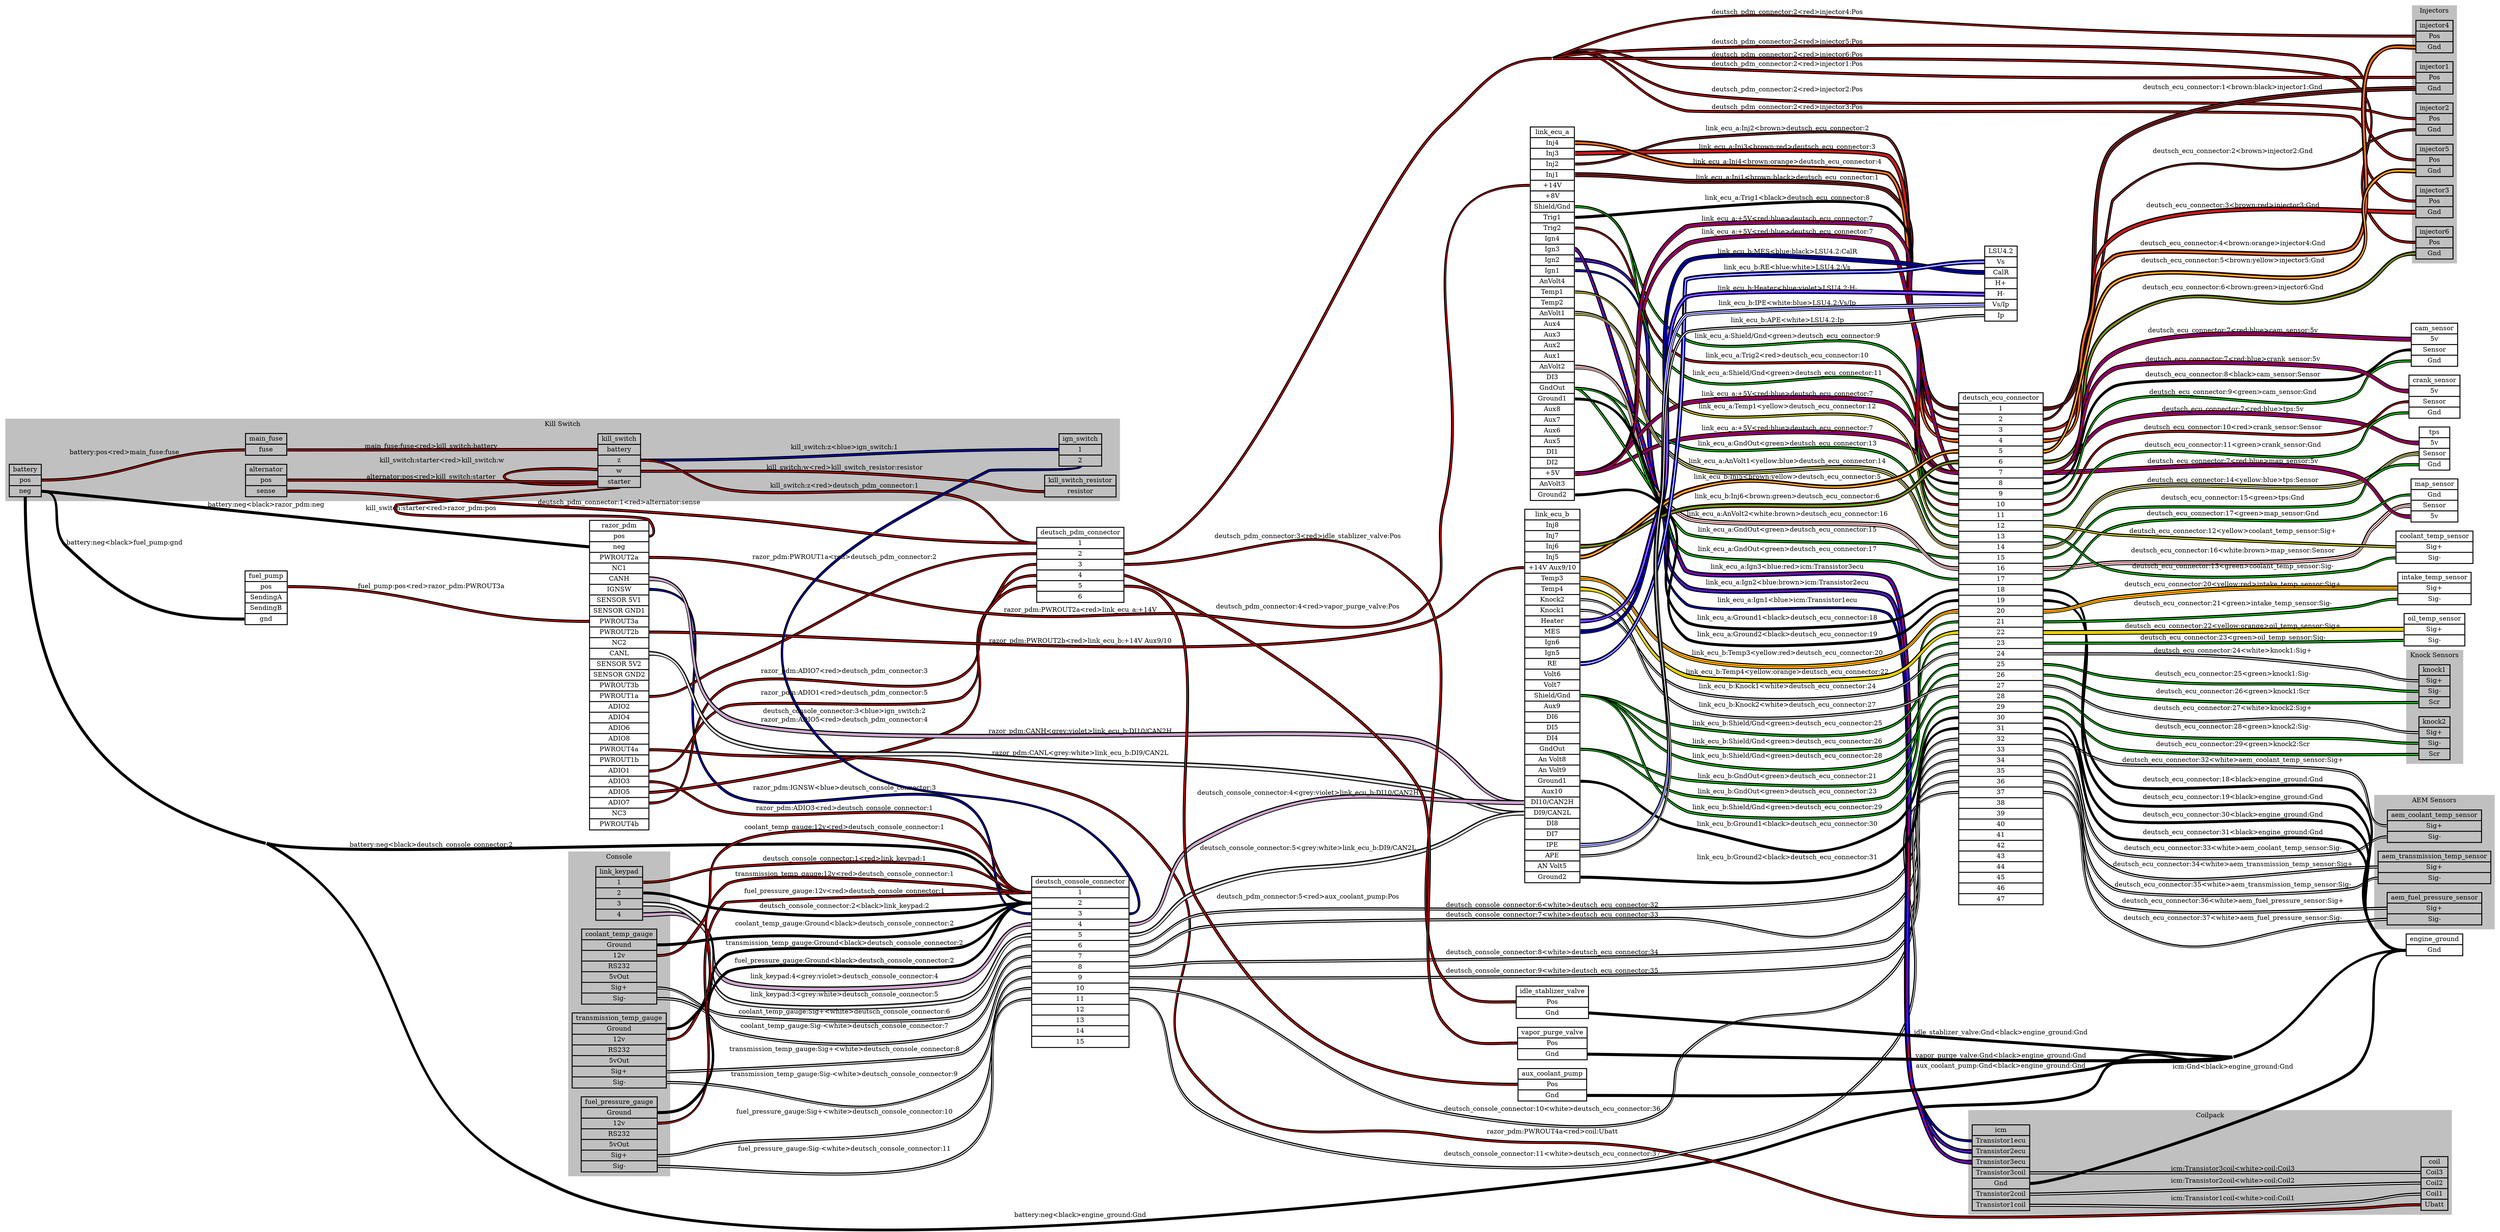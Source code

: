 graph "" {
	graph [bb="0,0,5384,2586",
		concentrate=true,
		rankdir=LR,
		ranksep=1.5
	];
	node [label="\N"];
	subgraph "cluster_Knock Sensors" {
		graph [bb="5186,378.04,5308,621.04",
			color=grey,
			label="Knock Sensors",
			lheight=0.21,
			lp="5247,609.54",
			lwidth=1.47,
			style=filled
		];
		knock1	[height=1.2917,
			label="knock1 | <Sig+> Sig+ | <Sig-> Sig- | <Scr> Scr ",
			pos="5246.5,543.04",
			rects="5213,566.04,5280,589.04 5213,543.04,5280,566.04 5213,520.04,5280,543.04 5213,497.04,5280,520.04",
			shape=record,
			style=bold,
			width=0.93056];
		knock2	[height=1.2917,
			label="knock2 | <Sig+> Sig+ | <Sig-> Sig- | <Scr> Scr ",
			pos="5246.5,432.04",
			rects="5213,455.04,5280,478.04 5213,432.04,5280,455.04 5213,409.04,5280,432.04 5213,386.04,5280,409.04",
			shape=record,
			style=bold,
			width=0.93056];
	}
	subgraph "cluster_Kill Switch" {
		graph [bb="8,191.04,2411,365.04",
			color=grey,
			label="Kill Switch",
			lheight=0.21,
			lp="1209.5,353.54",
			lwidth=1.08,
			style=filled
		];
		battery	[height=0.97222,
			label="battery | <pos> pos | <neg> neg ",
			pos="50.5,298.04",
			rects="16,309.54,85,332.54 16,286.54,85,309.54 16,263.54,85,286.54",
			shape=record,
			style=bold,
			width=0.95833];
		main_fuse	[height=0.65278,
			label="main_fuse | <fuse> fuse ",
			pos="570,310.04",
			rects="525.5,310.04,614.5,333.04 525.5,287.04,614.5,310.04",
			shape=record,
			style=bold,
			width=1.2361];
		battery:pos -- main_fuse:fuse	[color="black:red:black",
			label="battery:pos<red>main_fuse:fuse",
			labeltooltip="battery:pos<red>main_fuse:fuse",
			lp="264.5,305.54",
			penwidth=2.5,
			pos="85,298.04 280.11,298.04 328.89,298.04 524,298.04"];
		kill_switch	[height=1.6111,
			label="kill_switch | <battery> battery | <z> z | <w> w | <starter> starter ",
			pos="1331.5,276.04",
			rects="1285.5,310.54,1377.5,333.54 1285.5,287.54,1377.5,310.54 1285.5,264.54,1377.5,287.54 1285.5,241.54,1377.5,264.54 1285.5,218.54,1377.5,\
241.54",
			shape=record,
			style=bold,
			width=1.2778];
		main_fuse:fuse -- kill_switch:battery	[color="black:red:black",
			label="main_fuse:fuse<red>kill_switch:battery",
			labeltooltip="main_fuse:fuse<red>kill_switch:battery",
			lp="926,306.54",
			penwidth=2.5,
			pos="616,298.04 913.11,298.04 987.39,299.04 1284.5,299.04"];
		kill_switch:starter -- kill_switch:w	[color="black:red:black",
			label="kill_switch:starter<red>kill_switch:w",
			labeltooltip="kill_switch:starter<red>kill_switch:w",
			lp="949,276.04",
			penwidth=2.5,
			pos="1285.2,226.39 1199,221.59 1083.5,224.4 1083.5,241.54 1083.5,258.68 1199,261.49 1285.2,256.69"];
		kill_switch_resistor	[height=0.65278,
			label="kill_switch_resistor | <resistor> resistor ",
			pos="2326,222.04",
			rects="2249,222.04,2403,245.04 2249,199.04,2403,222.04",
			shape=record,
			style=bold,
			width=2.1389];
		kill_switch:w -- kill_switch_resistor:resistor	[color="black:red:black",
			label="kill_switch:w<red>kill_switch_resistor:resistor",
			labeltooltip="kill_switch:w<red>kill_switch_resistor:resistor",
			lp="1817.5,257.54",
			penwidth=2.5,
			pos="1378.5,253.04 1765.4,253.04 1861.1,210.04 2248,210.04"];
		ign_switch	[height=0.97222,
			label="ign_switch | <1> 1 | <2> 2 ",
			pos="2326,299.04",
			rects="2280,310.54,2372,333.54 2280,287.54,2372,310.54 2280,264.54,2372,287.54",
			shape=record,
			style=bold,
			width=1.2778];
		kill_switch:z -- ign_switch:1	[color="black:blue:black",
			label="kill_switch:z<blue>ign_switch:1",
			labeltooltip="kill_switch:z<blue>ign_switch:1",
			lp="1817.5,304.54",
			penwidth=2.5,
			pos="1378.5,276.04 1778.9,276.04 1878.6,299.04 2279,299.04"];
		alternator	[height=0.97222,
			label="alternator | <pos> pos | <sense> sense ",
			pos="570,234.04",
			rects="525.5,245.54,614.5,268.54 525.5,222.54,614.5,245.54 525.5,199.54,614.5,222.54",
			shape=record,
			style=bold,
			width=1.2361];
		alternator:pos -- kill_switch:starter	[color="black:red:black",
			label="alternator:pos<red>kill_switch:starter",
			labeltooltip="alternator:pos<red>kill_switch:starter",
			lp="926,241.54",
			penwidth=2.5,
			pos="616,234.04 913.12,234.04 987.38,230.04 1284.5,230.04"];
	}
	subgraph cluster_Coilpack {
		graph [bb="4241.5,2164,5283.5,2387",
			color=grey,
			label=Coilpack,
			lheight=0.21,
			lp="4762.5,2375.5",
			lwidth=0.85,
			style=filled
		];
		icm	[height=2.5694,
			label="icm | <Transistor1ecu> Transistor1ecu | <Transistor2ecu> Transistor2ecu | <Transistor3ecu> Transistor3ecu | <Transistor3coil> Transistor3coil | <\
Gnd> Gnd | <Transistor2coil> Transistor2coil | <Transistor1coil> Transistor1coil ",
			pos="4311.5,2264",
			rects="4249.5,2333,4373.5,2356 4249.5,2310,4373.5,2333 4249.5,2287,4373.5,2310 4249.5,2264,4373.5,2287 4249.5,2241,4373.5,2264 4249.5,2218,\
4373.5,2241 4249.5,2195,4373.5,2218 4249.5,2172,4373.5,2195",
			shape=record,
			style=bold,
			width=1.7222];
		coil	[height=1.6111,
			label="coil | <Coil3> Coil3 | <Coil2> Coil2 | <Coil1> Coil1 | <Ubatt> Ubatt ",
			pos="5246.5,2230",
			rects="5217.5,2264.5,5275.5,2287.5 5217.5,2241.5,5275.5,2264.5 5217.5,2218.5,5275.5,2241.5 5217.5,2195.5,5275.5,2218.5 5217.5,2172.5,5275.5,\
2195.5",
			shape=record,
			style=bold,
			width=0.80556];
		icm:Transistor1coil -- coil:Coil1	[color="black:white:black",
			label="icm:Transistor1coil<white>coil:Coil1",
			labeltooltip="icm:Transistor1coil<white>coil:Coil1",
			lp="4812,2198.5",
			penwidth=2.5,
			pos="4374.5,2183 4684.1,2183 4762,2172.3 5071,2191 5135.9,2195 5151.4,2207 5216.5,2207"];
		icm:Transistor2coil -- coil:Coil2	[color="black:white:black",
			label="icm:Transistor2coil<white>coil:Coil2",
			labeltooltip="icm:Transistor2coil<white>coil:Coil2",
			lp="4812,2235.5",
			penwidth=2.5,
			pos="4374.5,2206 4748.9,2206 4842.1,2230 5216.5,2230"];
		icm:Transistor3coil -- coil:Coil3	[color="black:white:black",
			label="icm:Transistor3coil<white>coil:Coil3",
			labeltooltip="icm:Transistor3coil<white>coil:Coil3",
			lp="4812,2259.5",
			penwidth=2.5,
			pos="4374.5,2252 4748.7,2252 4842.3,2253 5216.5,2253"];
	}
	subgraph cluster_Console {
		graph [bb="1222,373.04,1441,1068",
			color=grey,
			label=Console,
			lheight=0.21,
			lp="1331.5,1056.5",
			lwidth=0.79,
			style=filled
		];
		link_keypad	[height=1.6111,
			label="link_keypad | <1> 1 | <2> 2 | <3> 3 | <4> 4 ",
			pos="1331.5,979.04",
			rects="1281,1013.5,1382,1036.5 1281,990.54,1382,1013.5 1281,967.54,1382,990.54 1281,944.54,1382,967.54 1281,921.54,1382,944.54",
			shape=record,
			style=bold,
			width=1.4028];
		coolant_temp_gauge	[height=2.25,
			label="coolant_temp_gauge | <Ground> Ground | <12v> 12v | <RS232> RS232 | <5vOut> 5vOut | <Sig+> Sig+ | <Sig-> Sig- ",
			pos="1331.5,822.04",
			rects="1250.5,879.54,1412.5,902.54 1250.5,856.54,1412.5,879.54 1250.5,833.54,1412.5,856.54 1250.5,810.54,1412.5,833.54 1250.5,787.54,1412.5,\
810.54 1250.5,764.54,1412.5,787.54 1250.5,741.54,1412.5,764.54",
			shape=record,
			style=bold,
			width=2.25];
		transmission_temp_gauge	[height=2.25,
			label="transmission_temp_gauge | <Ground> Ground | <12v> 12v | <RS232> RS232 | <5vOut> 5vOut | <Sig+> Sig+ | <Sig-> Sig- ",
			pos="1331.5,642.04",
			rects="1230,699.54,1433,722.54 1230,676.54,1433,699.54 1230,653.54,1433,676.54 1230,630.54,1433,653.54 1230,607.54,1433,630.54 1230,584.54,\
1433,607.54 1230,561.54,1433,584.54",
			shape=record,
			style=bold,
			width=2.8194];
		fuel_pressure_gauge	[height=2.25,
			label="fuel_pressure_gauge | <Ground> Ground | <12v> 12v | <RS232> RS232 | <5vOut> 5vOut | <Sig+> Sig+ | <Sig-> Sig- ",
			pos="1331.5,462.04",
			rects="1249.5,519.54,1413.5,542.54 1249.5,496.54,1413.5,519.54 1249.5,473.54,1413.5,496.54 1249.5,450.54,1413.5,473.54 1249.5,427.54,1413.5,\
450.54 1249.5,404.54,1413.5,427.54 1249.5,381.54,1413.5,404.54",
			shape=record,
			style=bold,
			width=2.2778];
	}
	subgraph "cluster_AEM Sensors" {
		graph [bb="5117,18.039,5376,303.04",
			color=grey,
			label="AEM Sensors",
			lheight=0.21,
			lp="5246.5,291.54",
			lwidth=1.35,
			style=filled
		];
		aem_coolant_temp_sensor	[height=0.97222,
			label="aem_coolant_temp_sensor | <Sig+> Sig+ | <Sig-> Sig- ",
			pos="5246.5,237.04",
			rects="5145,248.54,5348,271.54 5145,225.54,5348,248.54 5145,202.54,5348,225.54",
			shape=record,
			style=bold,
			width=2.8194];
		aem_transmission_temp_sensor	[height=0.97222,
			label="aem_transmission_temp_sensor | <Sig+> Sig+ | <Sig-> Sig- ",
			pos="5246.5,149.04",
			rects="5125,160.54,5368,183.54 5125,137.54,5368,160.54 5125,114.54,5368,137.54",
			shape=record,
			style=bold,
			width=3.375];
		aem_fuel_pressure_sensor	[height=0.97222,
			label="aem_fuel_pressure_sensor | <Sig+> Sig+ | <Sig-> Sig- ",
			pos="5246.5,61.039",
			rects="5144.5,72.539,5348.5,95.539 5144.5,49.539,5348.5,72.539 5144.5,26.539,5348.5,49.539",
			shape=record,
			style=bold,
			width=2.8333];
	}
	subgraph cluster_Injectors {
		graph [bb="5198.5,629.04,5294.5,1178",
			color=grey,
			label=Injectors,
			lheight=0.21,
			lp="5246.5,1166.5",
			lwidth=0.89,
			style=filled
		];
		injector1	[height=0.97222,
			label="injector1 | <Pos> Pos | <Gnd> Gnd ",
			pos="5246.5,1112",
			rects="5206.5,1123.5,5286.5,1146.5 5206.5,1100.5,5286.5,1123.5 5206.5,1077.5,5286.5,1100.5",
			shape=record,
			style=bold,
			width=1.1111];
		injector2	[height=0.97222,
			label="injector2 | <Pos> Pos | <Gnd> Gnd ",
			pos="5246.5,1024",
			rects="5206.5,1035.5,5286.5,1058.5 5206.5,1012.5,5286.5,1035.5 5206.5,989.54,5286.5,1012.5",
			shape=record,
			style=bold,
			width=1.1111];
		injector3	[height=0.97222,
			label="injector3 | <Pos> Pos | <Gnd> Gnd ",
			pos="5246.5,936.04",
			rects="5206.5,947.54,5286.5,970.54 5206.5,924.54,5286.5,947.54 5206.5,901.54,5286.5,924.54",
			shape=record,
			style=bold,
			width=1.1111];
		injector4	[height=0.97222,
			label="injector4 | <Pos> Pos | <Gnd> Gnd ",
			pos="5246.5,760.04",
			rects="5206.5,771.54,5286.5,794.54 5206.5,748.54,5286.5,771.54 5206.5,725.54,5286.5,748.54",
			shape=record,
			style=bold,
			width=1.1111];
		injector5	[height=0.97222,
			label="injector5 | <Pos> Pos | <Gnd> Gnd ",
			pos="5246.5,672.04",
			rects="5206.5,683.54,5286.5,706.54 5206.5,660.54,5286.5,683.54 5206.5,637.54,5286.5,660.54",
			shape=record,
			style=bold,
			width=1.1111];
		injector6	[height=0.97222,
			label="injector6 | <Pos> Pos | <Gnd> Gnd ",
			pos="5246.5,848.04",
			rects="5206.5,859.54,5286.5,882.54 5206.5,836.54,5286.5,859.54 5206.5,813.54,5286.5,836.54",
			shape=record,
			style=bold,
			width=1.1111];
	}
	engine_ground	[height=0.65278,
		label="engine_ground | <Gnd> Gnd ",
		pos="5246.5,341.04",
		rects="5185.5,341.04,5307.5,364.04 5185.5,318.04,5307.5,341.04",
		shape=record,
		style=bold,
		width=1.6944];
	icm:Gnd -- engine_ground:Gnd	[color="black:black:black",
		label="icm:Gnd<black>engine_ground:Gnd",
		labeltooltip="icm:Gnd<black>engine_ground:Gnd",
		lp="4812,2164.5",
		penwidth=2.5,
		pos="4374.5,2229 4417.3,2229 5047.5,1936.8 5071,1901 5164.1,1759.1 5034.7,522.47 5117,374.04 5134.5,342.51 5148.4,329.04 5184.5,329.04"];
	battery:neg -- engine_ground:Gnd	[color="black:black:black",
		label="battery:neg<black>engine_ground:Gnd",
		labeltooltip="battery:neg<black>engine_ground:Gnd",
		lp="2326,172.54",
		penwidth=2.5,
		pos="4813,218.04 4927.1,231.33 4972.4,173.25 5071,232.04 5104.6,252.06 5086.3,282.82 5117,307.04 5141.7,326.5 5152.9,329.02 5184.1,329.04;\
85,275.04 305.6,275.04 348.4,165.04 569,165.04 569,165.04 569,165.04 3852,165.04 4164,165.04 4241.4,186.92 4553,204.04 4667.7,210.34 \
4696.9,204.75 4811,218.04"];
	razor_pdm	[height=9.2778,
		label="razor_pdm | <pos> pos | <neg> neg | <PWROUT2a> PWROUT2a | <NC1> NC1 | <CANH> CANH | <IGNSW> IGNSW | <SENSOR 5V1> SENSOR 5V1 | <SENSOR \
GND1> SENSOR GND1 | <PWROUT3a> PWROUT3a | <PWROUT2b> PWROUT2b | <NC2> NC2 | <CANL> CANL | <SENSOR 5V2> SENSOR 5V2 | <SENSOR GND2> \
SENSOR GND2 | <PWROUT3b> PWROUT3b | <PWROUT1a> PWROUT1a | <ADIO2> ADIO2 | <ADIO4> ADIO4 | <ADIO6> ADIO6 | <ADIO8> ADIO8 | <PWROUT4a> \
PWROUT4a | <PWROUT1b> PWROUT1b | <ADIO1> ADIO1 | <ADIO3> ADIO3 | <ADIO5> ADIO5 | <ADIO7> ADIO7 | <NC3> NC3 | <PWROUT4b> PWROUT4b ",
		pos="1331.5,1461",
		rects="1267.5,1771.5,1395.5,1794.5 1267.5,1748.5,1395.5,1771.5 1267.5,1725.5,1395.5,1748.5 1267.5,1702.5,1395.5,1725.5 1267.5,1679.5,1395.5,\
1702.5 1267.5,1656.5,1395.5,1679.5 1267.5,1633.5,1395.5,1656.5 1267.5,1610.5,1395.5,1633.5 1267.5,1587.5,1395.5,1610.5 1267.5,1564.5,\
1395.5,1587.5 1267.5,1541.5,1395.5,1564.5 1267.5,1518.5,1395.5,1541.5 1267.5,1495.5,1395.5,1518.5 1267.5,1472.5,1395.5,1495.5 1267.5,\
1449.5,1395.5,1472.5 1267.5,1426.5,1395.5,1449.5 1267.5,1403.5,1395.5,1426.5 1267.5,1380.5,1395.5,1403.5 1267.5,1357.5,1395.5,1380.5 \
1267.5,1334.5,1395.5,1357.5 1267.5,1311.5,1395.5,1334.5 1267.5,1288.5,1395.5,1311.5 1267.5,1265.5,1395.5,1288.5 1267.5,1242.5,1395.5,\
1265.5 1267.5,1219.5,1395.5,1242.5 1267.5,1196.5,1395.5,1219.5 1267.5,1173.5,1395.5,1196.5 1267.5,1150.5,1395.5,1173.5 1267.5,1127.5,\
1395.5,1150.5",
		shape=record,
		style=bold,
		width=1.7778];
	battery:neg -- razor_pdm:neg	[color="black:black:black",
		label="battery:neg<black>razor_pdm:neg",
		labeltooltip="battery:neg<black>razor_pdm:neg",
		lp="570,1800.5",
		penwidth=2.5,
		pos="85,275.04 142.09,275.04 132.52,729.31 139,786.04 190.55,1237.6 -79.535,1502.9 263.5,1801;265.5,1801 276.01,1810.2 1252.6,1737 1266.5,\
1737"];
	deutsch_console_connector	[height=5.125,
		label="deutsch_console_connector | <1> 1 | <2> 2 | <3> 3 | <4> 4 | <5> 5 | <6> 6 | <7> 7 | <8> 8 | <9> 9 | <10> 10 | <11> 11 | <12> 12 | <\
13> 13 | <14> 14 | <15> 15 ",
		pos="2326,845.04",
		rects="2221,1006,2431,1029 2221,983.04,2431,1006 2221,960.04,2431,983.04 2221,937.04,2431,960.04 2221,914.04,2431,937.04 2221,891.04,2431,\
914.04 2221,868.04,2431,891.04 2221,845.04,2431,868.04 2221,822.04,2431,845.04 2221,799.04,2431,822.04 2221,776.04,2431,799.04 2221,\
753.04,2431,776.04 2221,730.04,2431,753.04 2221,707.04,2431,730.04 2221,684.04,2431,707.04 2221,661.04,2431,684.04",
		shape=record,
		style=bold,
		width=2.9167];
	battery:neg -- deutsch_console_connector:2	[color="black:black:black",
		label="battery:neg<black>deutsch_console_connector:2",
		labeltooltip="battery:neg<black>deutsch_console_connector:2",
		lp="926,1904.5",
		penwidth=2.5,
		pos="265.5,1801 410.13,1929.5 1177,1928.6 1507,1804 1819.4,1686.1 1877,1580.7 2074,1311 2170.7,1178.7 2056.2,972.44 2219.5,972.04"];
	fuel_pump	[height=1.6111,
		label="fuel_pump | <pos> pos | <SendingA> SendingA | <SendingB> SendingB | <gnd> gnd ",
		pos="570,992.04",
		rects="524.5,1026.5,615.5,1049.5 524.5,1003.5,615.5,1026.5 524.5,980.54,615.5,1003.5 524.5,957.54,615.5,980.54 524.5,934.54,615.5,957.54",
		shape=record,
		style=bold,
		width=1.2639];
	battery:neg -- fuel_pump:gnd	[color="black:black:black",
		label="battery:neg<black>fuel_pump:gnd",
		labeltooltip="battery:neg<black>fuel_pump:gnd",
		lp="264.5,774.54",
		penwidth=2.5,
		pos="85,275.04 174.03,275.04 433.97,946.04 523,946.04"];
	kill_switch:starter -- razor_pdm:pos	[color="black:red:black",
		label="kill_switch:starter<red>razor_pdm:pos",
		labeltooltip="kill_switch:starter<red>razor_pdm:pos",
		lp="926,715.04",
		penwidth=2.5,
		pos="1378.5,230.04 1401.6,230.04 1392.6,316.54 1377.5,334.04 1312.4,409.5 1243.6,321.48 1156,369.04 973.77,467.99 784.08,526.44 851.5,\
722.54 923.05,930.67 960.71,1011.5 1156,1113 1179.6,1125.3 1377.1,1105.7 1395.5,1125 1419.8,1150.6 1431.8,1760 1396.5,1760"];
	deutsch_pdm_connector	[height=2.25,
		label="deutsch_pdm_connector | <1> 1 | <2> 2 | <3> 3 | <4> 4 | <5> 5 | <6> 6 ",
		pos="2326,454.04",
		rects="2232,511.54,2420,534.54 2232,488.54,2420,511.54 2232,465.54,2420,488.54 2232,442.54,2420,465.54 2232,419.54,2420,442.54 2232,396.54,\
2420,419.54 2232,373.54,2420,396.54",
		shape=record,
		style=bold,
		width=2.6111];
	kill_switch:z -- deutsch_pdm_connector:1	[color="black:red:black",
		label="kill_switch:z<red>deutsch_pdm_connector:1",
		labeltooltip="kill_switch:z<red>deutsch_pdm_connector:1",
		lp="1817.5,475.54",
		penwidth=2.5,
		pos="1378.5,276.04 1449,276.04 1457.4,318.97 1507,369.04 1536.2,398.47 1524.6,425.21 1561,445.04 1611.1,472.34 2017.4,461.04 2074,468.04 \
2144.7,476.77 2159.8,500.04 2231,500.04"];
	link_keypad:4 -- deutsch_console_connector:4	[color="black:grey:violet:grey:black",
		label="link_keypad:4<grey:violet>deutsch_console_connector:4",
		labeltooltip="link_keypad:4<grey:violet>deutsch_console_connector:4",
		lp="1817.5,1002.5",
		penwidth=2.5,
		pos="1383.5,933.04 1464.3,933.04 1480.7,963.32 1561,972.04 1787.7,996.65 1848.6,1006.7 2074,972.04 2141.2,961.7 2152,926.04 2220,926.04"];
	link_keypad:3 -- deutsch_console_connector:5	[color="black:grey:white:grey:black",
		label="link_keypad:3<grey:white>deutsch_console_connector:5",
		labeltooltip="link_keypad:3<grey:white>deutsch_console_connector:5",
		lp="1817.5,960.54",
		penwidth=2.5,
		pos="1383.5,956.04 1460.3,956.04 1997.8,943.27 2074,934.04 2139.9,926.06 2153.7,903.04 2220,903.04"];
	coolant_temp_gauge:"12v" -- deutsch_console_connector:1	[color="black:red:black",
		label="coolant_temp_gauge:12v<red>deutsch_console_connector:1",
		labeltooltip="coolant_temp_gauge:12v<red>deutsch_console_connector:1",
		lp="1817.5,1192.5",
		penwidth=2.5,
		pos="1413.5,845.04 1464.6,845.04 1478.9,869.3 1507,912.04 1569.4,1007.1 1472.5,1090.6 1561,1162 1605.4,1197.8 2022.1,1185.6 2074,1162 \
2163.8,1121.3 2121.4,995.04 2220,995.04"];
	coolant_temp_gauge:Ground -- deutsch_console_connector:2	[color="black:black:black",
		label="coolant_temp_gauge:Ground<black>deutsch_console_connector:2",
		labeltooltip="coolant_temp_gauge:Ground<black>deutsch_console_connector:2",
		lp="1817.5,926.54",
		penwidth=2.5,
		pos="1413.5,868.04 1480.2,868.04 1494.7,888.3 1561,896.04 1787.7,922.5 1850.2,874.48 2074,919.04 2141.7,932.52 2151,972.04 2220,972.04"];
	coolant_temp_gauge:"Sig+" -- deutsch_console_connector:6	[color="black:white:black",
		label="coolant_temp_gauge:Sig+<white>deutsch_console_connector:6",
		labeltooltip="coolant_temp_gauge:Sig+<white>deutsch_console_connector:6",
		lp="1817.5,884.54",
		penwidth=2.5,
		pos="1413.5,776.04 1488.5,776.04 1488.7,838.01 1561,858.04 1578.7,862.93 2201.7,880.04 2220,880.04"];
	coolant_temp_gauge:"Sig-" -- deutsch_console_connector:7	[color="black:white:black",
		label="coolant_temp_gauge:Sig-<white>deutsch_console_connector:7",
		labeltooltip="coolant_temp_gauge:Sig-<white>deutsch_console_connector:7",
		lp="1817.5,846.54",
		penwidth=2.5,
		pos="1413.5,753.04 1485.5,753.04 1490.9,803.51 1561,820.04 1672,846.23 1960.3,829.94 2074,839.04 2139.2,844.25 2154.6,857.04 2220,857.04"];
	transmission_temp_gauge:"12v" -- deutsch_console_connector:1	[color="black:red:black",
		label="transmission_temp_gauge:12v<red>deutsch_console_connector:1",
		labeltooltip="transmission_temp_gauge:12v<red>deutsch_console_connector:1",
		lp="1817.5,1147.5",
		penwidth=2.5,
		pos="1434.5,665.04 1478.4,665.04 1486.7,693.16 1507,732.04 1547.1,808.79 1495.7,1061.2 1561,1118 1604,1155.4 2020.5,1137.6 2074,1118 \
2153.7,1088.9 2135.2,995.04 2220,995.04"];
	transmission_temp_gauge:Ground -- deutsch_console_connector:2	[color="black:black:black",
		label="transmission_temp_gauge:Ground<black>deutsch_console_connector:2",
		labeltooltip="transmission_temp_gauge:Ground<black>deutsch_console_connector:2",
		lp="1817.5,808.54",
		penwidth=2.5,
		pos="1434.5,688.04 1472.2,688.04 1476.9,709.34 1507,732.04 1533.1,751.73 1530.8,769.54 1561,782.04 1666.4,825.62 1971.3,751.36 2074,801.04 \
2164,844.56 2120.1,972.04 2220,972.04"];
	transmission_temp_gauge:"Sig+" -- deutsch_console_connector:8	[color="black:white:black",
		label="transmission_temp_gauge:Sig+<white>deutsch_console_connector:8",
		labeltooltip="transmission_temp_gauge:Sig+<white>deutsch_console_connector:8",
		lp="1817.5,736.54",
		penwidth=2.5,
		pos="1434.5,596.04 1509,596.04 1491.8,678.38 1561,706.04 1667,748.4 1966.1,691.86 2074,729.04 2149.3,755 2140.3,833.04 2220,833.04"];
	transmission_temp_gauge:"Sig-" -- deutsch_console_connector:9	[color="black:white:black",
		label="transmission_temp_gauge:Sig-<white>deutsch_console_connector:9",
		labeltooltip="transmission_temp_gauge:Sig-<white>deutsch_console_connector:9",
		lp="1817.5,694.54",
		penwidth=2.5,
		pos="1434.5,573.04 1504.8,573.04 1494.7,644.55 1561,668.04 1668.5,706.14 1967.6,645.94 2074,687.04 2153.1,717.61 2135.2,810.04 2220,810.04"];
	fuel_pressure_gauge:"12v" -- deutsch_console_connector:1	[color="black:red:black",
		label="fuel_pressure_gauge:12v<red>deutsch_console_connector:1",
		labeltooltip="fuel_pressure_gauge:12v<red>deutsch_console_connector:1",
		lp="1817.5,1035.5",
		penwidth=2.5,
		pos="1414.5,485.04 1465.3,485.04 1481.3,508.26 1507,552.04 1558.9,640.43 1484.4,941.95 1561,1010 1603.6,1047.9 2017.1,1013 2074,1010 \
2139.1,1006.7 2154.8,995.04 2220,995.04"];
	fuel_pressure_gauge:Ground -- deutsch_console_connector:2	[color="black:black:black",
		label="fuel_pressure_gauge:Ground<black>deutsch_console_connector:2",
		labeltooltip="fuel_pressure_gauge:Ground<black>deutsch_console_connector:2",
		lp="1817.5,770.54",
		penwidth=2.5,
		pos="1414.5,508.04 1460,508.04 1477.7,517.23 1507,552.04 1564.1,619.81 1491.3,689.21 1561,744.04 1605.8,779.32 2023.9,735.74 2074,763.04 \
2173.5,817.27 2106.7,972.04 2220,972.04"];
	fuel_pressure_gauge:"Sig+" -- deutsch_console_connector:10	[color="black:white:black",
		label="fuel_pressure_gauge:Sig+<white>deutsch_console_connector:10",
		labeltooltip="fuel_pressure_gauge:Sig+<white>deutsch_console_connector:10",
		lp="1817.5,656.54",
		penwidth=2.5,
		pos="1414.5,416.04 1472.1,416.04 1510.5,602.22 1561,630.04 1611,657.57 2021.4,626.98 2074,649.04 2156.3,683.57 2130.7,787.04 2220,787.04"];
	fuel_pressure_gauge:"Sig-" -- deutsch_console_connector:11	[color="black:white:black",
		label="fuel_pressure_gauge:Sig-<white>deutsch_console_connector:11",
		labeltooltip="fuel_pressure_gauge:Sig-<white>deutsch_console_connector:11",
		lp="1817.5,618.54",
		penwidth=2.5,
		pos="1414.5,393.04 1524.3,393.04 1463.9,540.68 1561,592.04 1661.8,645.39 1970,564.22 2074,611.04 2159.7,649.62 2126,764.04 2220,764.04"];
	razor_pdm:PWROUT4a -- coil:Ubatt	[color="black:red:black",
		label="razor_pdm:PWROUT4a<red>coil:Ubatt",
		labeltooltip="razor_pdm:PWROUT4a<red>coil:Ubatt",
		lp="3344,586.54",
		penwidth=2.5,
		pos="1396.5,1300 1489.6,1300 1477.1,1210.2 1507,1122 1546.3,1006.2 1470.3,656.21 1561,574.04 1591.2,546.63 4469.9,581.4 4499,610.04 4599.3,\
708.86 4454,1775.9 4553,1876 4593.5,1917 5022.6,1872.8 5071,1904 5188.9,1980 5076.3,2184 5216.5,2184"];
	razor_pdm:IGNSW -- deutsch_console_connector:3	[color="black:blue:black",
		label="razor_pdm:IGNSW<blue>deutsch_console_connector:3",
		labeltooltip="razor_pdm:IGNSW<blue>deutsch_console_connector:3",
		lp="1817.5,1268.5",
		penwidth=2.5,
		pos="1396.5,1645 1582.2,1645 1408.3,1366.7 1561,1261 1654.8,1196.1 1978.2,1300 2074,1238 2194.8,1159.9 2076.1,949.04 2220,949.04"];
	razor_pdm:ADIO3 -- deutsch_console_connector:1	[color="black:red:black",
		label="razor_pdm:ADIO3<red>deutsch_console_connector:1",
		labeltooltip="razor_pdm:ADIO3<red>deutsch_console_connector:1",
		lp="1817.5,1299.5",
		penwidth=2.5,
		pos="1396.5,1231 1472.3,1231 1485.9,1265.9 1561,1276 1617.5,1283.6 2025.3,1305.6 2074,1276 2194.3,1203 2079.3,995.04 2220,995.04"];
	razor_pdm:PWROUT1a -- deutsch_pdm_connector:2	[color="black:red:black",
		label="razor_pdm:PWROUT1a<red>deutsch_pdm_connector:2",
		labeltooltip="razor_pdm:PWROUT1a<red>deutsch_pdm_connector:2",
		lp="1817.5,1074.5",
		penwidth=2.5,
		pos="1396.5,1415 1567.6,1415 1418.3,1161.4 1561,1067 1608.6,1035.6 2031.8,1085.4 2074,1047 2139.8,987.34 2098.8,734.92 2128,651.04 2157.5,\
566.17 2141.1,477.04 2231,477.04"];
	razor_pdm:ADIO7 -- deutsch_pdm_connector:3	[color="black:red:black",
		label="razor_pdm:ADIO7<red>deutsch_pdm_connector:3",
		labeltooltip="razor_pdm:ADIO7<red>deutsch_pdm_connector:3",
		lp="1817.5,433.54",
		penwidth=2.5,
		pos="1396.5,1185 1455.1,1185 1477.1,1163.4 1507,1113 1585.2,981.37 1448.6,529.99 1561,426.04 1602.9,387.35 2017.2,421.02 2074,426.04 \
2144.6,432.29 2160.1,454.04 2231,454.04"];
	razor_pdm:ADIO5 -- deutsch_pdm_connector:4	[color="black:red:black",
		label="razor_pdm:ADIO5<red>deutsch_pdm_connector:4",
		labeltooltip="razor_pdm:ADIO5<red>deutsch_pdm_connector:4",
		lp="1817.5,538.54",
		penwidth=2.5,
		pos="1396.5,1208 1461.3,1208 1477.3,1170.6 1507,1113 1566.6,997.62 1467,620.67 1561,531.04 1602.3,491.67 2018.7,522.18 2074,508.04 2149.3,\
488.78 2153.3,431.04 2231,431.04"];
	razor_pdm:ADIO1 -- deutsch_pdm_connector:5	[color="black:red:black",
		label="razor_pdm:ADIO1<red>deutsch_pdm_connector:5",
		labeltooltip="razor_pdm:ADIO1<red>deutsch_pdm_connector:5",
		lp="1817.5,396.54",
		penwidth=2.5,
		pos="1396.5,1254 1476.1,1254 1478.2,1187.3 1507,1113 1565.3,962.6 1442.8,498.8 1561,389.04 1602.8,350.26 2017.1,385.61 2074,389.04 2144.2,\
393.27 2160.7,408.04 2231,408.04"];
	link_ecu_a	[height=11.194,
		label="link_ecu_a | <Inj4> Inj4 | <Inj3> Inj3 | <Inj2> Inj2 | <Inj1> Inj1 | <+14V> +14V | <+8V> +8V | <Shield/Gnd> Shield/Gnd | <Trig1> \
Trig1 | <Trig2> Trig2 | <Ign4> Ign4 | <Ign3> Ign3 | <Ign2> Ign2 | <Ign1> Ign1 | <AnVolt4> AnVolt4 | <Temp1> Temp1 | <Temp2> Temp2 | <\
AnVolt1> AnVolt1 | <Aux4> Aux4 | <Aux3> Aux3 | <Aux2> Aux2 | <Aux1> Aux1 | <AnVolt2> AnVolt2 | <DI3> DI3 | <GndOut> GndOut | <Ground1> \
Ground1 | <Aux8> Aux8 | <Aux7> Aux7 | <Aux6> Aux6 | <Aux5> Aux5 | <DI1> DI1 | <DI2> DI2 | <+5V> +5V | <AnVolt3> AnVolt3 | <Ground2> \
Ground2 ",
		pos="3344,2183",
		rects="3296.5,2562.5,3391.5,2585.5 3296.5,2539.5,3391.5,2562.5 3296.5,2516.5,3391.5,2539.5 3296.5,2493.5,3391.5,2516.5 3296.5,2470.5,3391.5,\
2493.5 3296.5,2447.5,3391.5,2470.5 3296.5,2424.5,3391.5,2447.5 3296.5,2401.5,3391.5,2424.5 3296.5,2378.5,3391.5,2401.5 3296.5,2355.5,\
3391.5,2378.5 3296.5,2332.5,3391.5,2355.5 3296.5,2309.5,3391.5,2332.5 3296.5,2286.5,3391.5,2309.5 3296.5,2263.5,3391.5,2286.5 3296.5,\
2240.5,3391.5,2263.5 3296.5,2217.5,3391.5,2240.5 3296.5,2194.5,3391.5,2217.5 3296.5,2171.5,3391.5,2194.5 3296.5,2148.5,3391.5,2171.5 \
3296.5,2125.5,3391.5,2148.5 3296.5,2102.5,3391.5,2125.5 3296.5,2079.5,3391.5,2102.5 3296.5,2056.5,3391.5,2079.5 3296.5,2033.5,3391.5,\
2056.5 3296.5,2010.5,3391.5,2033.5 3296.5,1987.5,3391.5,2010.5 3296.5,1964.5,3391.5,1987.5 3296.5,1941.5,3391.5,1964.5 3296.5,1918.5,\
3391.5,1941.5 3296.5,1895.5,3391.5,1918.5 3296.5,1872.5,3391.5,1895.5 3296.5,1849.5,3391.5,1872.5 3296.5,1826.5,3391.5,1849.5 3296.5,\
1803.5,3391.5,1826.5 3296.5,1780.5,3391.5,1803.5",
		shape=record,
		style=bold,
		width=1.3194];
	razor_pdm:PWROUT2a -- link_ecu_a:"+14V"	[color="black:red:black",
		label="razor_pdm:PWROUT2a<red>link_ecu_a:+14V",
		labeltooltip="razor_pdm:PWROUT2a<red>link_ecu_a:+14V",
		lp="2326,2215.5",
		penwidth=2.5,
		pos="1396.5,1714 2302.9,1714 2388.6,2459 3295,2459"];
	link_ecu_b	[height=11.194,
		label="link_ecu_b | <Inj8> Inj8 | <Inj7> Inj7 | <Inj6> Inj6 | <Inj5> Inj5 | <+14V Aux9/10> +14V Aux9/10 | <Temp3> Temp3 | <Temp4> Temp4 | <\
Knock2> Knock2 | <Knock1> Knock1 | <Heater> Heater | <MES> MES | <Ign6> Ign6 | <Ign5> Ign5 | <RE> RE | <Volt6> Volt6 | <Volt7> Volt7 | <\
Shield/Gnd> Shield/Gnd | <Aux9> Aux9 | <DI6> DI6 | <DI5> DI5 | <DI4> DI4 | <GndOut> GndOut | <An Volt8> An Volt8 | <An Volt9> An \
Volt9 | <Ground1> Ground1 | <Aux10> Aux10 | <DI10/CAN2H> DI10/CAN2H | <DI9/CAN2L> DI9/CAN2L | <DI8> DI8 | <DI7> DI7 | <IPE> IPE | <\
APE> APE | <AN Volt5> AN Volt5 | <Ground2> Ground2 ",
		pos="3344,1359",
		rects="3284.5,1738.5,3403.5,1761.5 3284.5,1715.5,3403.5,1738.5 3284.5,1692.5,3403.5,1715.5 3284.5,1669.5,3403.5,1692.5 3284.5,1646.5,3403.5,\
1669.5 3284.5,1623.5,3403.5,1646.5 3284.5,1600.5,3403.5,1623.5 3284.5,1577.5,3403.5,1600.5 3284.5,1554.5,3403.5,1577.5 3284.5,1531.5,\
3403.5,1554.5 3284.5,1508.5,3403.5,1531.5 3284.5,1485.5,3403.5,1508.5 3284.5,1462.5,3403.5,1485.5 3284.5,1439.5,3403.5,1462.5 3284.5,\
1416.5,3403.5,1439.5 3284.5,1393.5,3403.5,1416.5 3284.5,1370.5,3403.5,1393.5 3284.5,1347.5,3403.5,1370.5 3284.5,1324.5,3403.5,1347.5 \
3284.5,1301.5,3403.5,1324.5 3284.5,1278.5,3403.5,1301.5 3284.5,1255.5,3403.5,1278.5 3284.5,1232.5,3403.5,1255.5 3284.5,1209.5,3403.5,\
1232.5 3284.5,1186.5,3403.5,1209.5 3284.5,1163.5,3403.5,1186.5 3284.5,1140.5,3403.5,1163.5 3284.5,1117.5,3403.5,1140.5 3284.5,1094.5,\
3403.5,1117.5 3284.5,1071.5,3403.5,1094.5 3284.5,1048.5,3403.5,1071.5 3284.5,1025.5,3403.5,1048.5 3284.5,1002.5,3403.5,1025.5 3284.5,\
979.54,3403.5,1002.5 3284.5,956.54,3403.5,979.54",
		shape=record,
		style=bold,
		width=1.6528];
	razor_pdm:PWROUT2b -- link_ecu_b:"+14V Aux9/10"	[color="black:red:black",
		label="razor_pdm:PWROUT2b<red>link_ecu_b:+14V Aux9/10",
		labeltooltip="razor_pdm:PWROUT2b<red>link_ecu_b:+14V Aux9/10",
		lp="2326,1615.5",
		penwidth=2.5,
		pos="1396.5,1553 2235.7,1553 2443.8,1635 3283,1635"];
	razor_pdm:CANH -- link_ecu_b:"DI10/CAN2H"	[color="black:grey:violet:grey:black",
		label="razor_pdm:CANH<grey:violet>link_ecu_b:DI10/CAN2H",
		labeltooltip="razor_pdm:CANH<grey:violet>link_ecu_b:DI10/CAN2H",
		lp="2326,1419.5",
		penwidth=2.5,
		pos="1396.5,1668 1486.2,1668 1478.8,1587.1 1561,1551 1961.6,1375.2 2099.5,1452.8 2524,1347 2694.3,1304.6 3107.5,1129 3283,1129"];
	razor_pdm:CANL -- link_ecu_b:"DI9/CAN2L"	[color="black:grey:white:grey:black",
		label="razor_pdm:CANL<grey:white>link_ecu_b:DI9/CAN2L",
		labeltooltip="razor_pdm:CANL<grey:white>link_ecu_b:DI9/CAN2L",
		lp="2326,1304.5",
		penwidth=2.5,
		pos="1396.5,1507 1480.3,1507 1482.1,1443.3 1561,1415 1652.5,1382.3 3185.8,1106 3283,1106"];
	deutsch_console_connector:3 -- ign_switch:2	[color="black:blue:black",
		label="deutsch_console_connector:3<blue>ign_switch:2",
		labeltooltip="deutsch_console_connector:3<blue>ign_switch:2",
		lp="1817.5,583.04",
		penwidth=2.5,
		pos="2432,949.04 2464.3,949.04 2452.7,682.4 2431,658.54 2218.8,425.72 1937.3,823.72 1725.5,590.54 1587.5,438.59 1932.1,425.3 2128,364.04 \
2180.1,347.73 2335.5,374.64 2372,334.04 2389.2,314.88 2398.8,276.04 2373,276.04"];
	deutsch_console_connector:1 -- link_keypad:1	[color="black:red:black",
		label="deutsch_console_connector:1<red>link_keypad:1",
		labeltooltip="deutsch_console_connector:1<red>link_keypad:1",
		lp="1817.5,1229.5",
		penwidth=2.5,
		pos="2220,995.04 2108.1,995.04 2173.4,1148.8 2074,1200 2023.3,1226.2 1608.5,1231.6 1561,1200 1509.5,1165.9 1548,1118.2 1507,1072 1465.1,\
1024.9 1446.6,1002 1383.5,1002"];
	deutsch_console_connector:2 -- link_keypad:2	[color="black:black:black",
		label="deutsch_console_connector:2<black>link_keypad:2",
		labeltooltip="deutsch_console_connector:2<black>link_keypad:2",
		lp="1817.5,1106.5",
		penwidth=2.5,
		pos="2220,972.04 2137.7,972.04 2151.8,1059.2 2074,1086 2020.1,1104.6 1615.9,1101.3 1561,1086 1472.3,1061.4 1475.6,979.04 1383.5,979.04"];
	deutsch_console_connector:4 -- link_ecu_b:"DI10/CAN2H"	[color="black:grey:violet:grey:black",
		label="deutsch_console_connector:4<grey:violet>link_ecu_b:DI10/CAN2H",
		labeltooltip="deutsch_console_connector:4<grey:violet>link_ecu_b:DI10/CAN2H",
		lp="2817,1145.5",
		penwidth=2.5,
		pos="2432,926.04 2517.1,926.04 2499.8,1016.3 2578,1050 2867.4,1175.1 2967.7,1129 3283,1129"];
	deutsch_console_connector:5 -- link_ecu_b:"DI9/CAN2L"	[color="black:grey:white:grey:black",
		label="deutsch_console_connector:5<grey:white>link_ecu_b:DI9/CAN2L",
		labeltooltip="deutsch_console_connector:5<grey:white>link_ecu_b:DI9/CAN2L",
		lp="2817,1059.5",
		penwidth=2.5,
		pos="2432,903.04 2444.2,903.04 3270.8,1106 3283,1106"];
	deutsch_ecu_connector	[height=15.347,
		label="deutsch_ecu_connector | <1> 1 | <2> 2 | <3> 3 | <4> 4 | <5> 5 | <6> 6 | <7> 7 | <8> 8 | <9> 9 | <10> 10 | <11> 11 | <12> 12 | <13> \
13 | <14> 14 | <15> 15 | <16> 16 | <17> 17 | <18> 18 | <19> 19 | <20> 20 | <21> 21 | <22> 22 | <23> 23 | <24> 24 | <25> 25 | <26> \
26 | <27> 27 | <28> 28 | <29> 29 | <30> 30 | <31> 31 | <32> 32 | <33> 33 | <34> 34 | <35> 35 | <36> 36 | <37> 37 | <38> 38 | <39> \
39 | <40> 40 | <41> 41 | <42> 42 | <43> 43 | <44> 44 | <45> 45 | <46> 46 | <47> 47 ",
		pos="4311.5,1352",
		rects="4220.5,1881,4402.5,1904 4220.5,1858,4402.5,1881 4220.5,1835,4402.5,1858 4220.5,1812,4402.5,1835 4220.5,1789,4402.5,1812 4220.5,1766,\
4402.5,1789 4220.5,1743,4402.5,1766 4220.5,1720,4402.5,1743 4220.5,1697,4402.5,1720 4220.5,1674,4402.5,1697 4220.5,1651,4402.5,1674 \
4220.5,1628,4402.5,1651 4220.5,1605,4402.5,1628 4220.5,1582,4402.5,1605 4220.5,1559,4402.5,1582 4220.5,1536,4402.5,1559 4220.5,1513,\
4402.5,1536 4220.5,1490,4402.5,1513 4220.5,1467,4402.5,1490 4220.5,1444,4402.5,1467 4220.5,1421,4402.5,1444 4220.5,1398,4402.5,1421 \
4220.5,1375,4402.5,1398 4220.5,1352,4402.5,1375 4220.5,1329,4402.5,1352 4220.5,1306,4402.5,1329 4220.5,1283,4402.5,1306 4220.5,1260,\
4402.5,1283 4220.5,1237,4402.5,1260 4220.5,1214,4402.5,1237 4220.5,1191,4402.5,1214 4220.5,1168,4402.5,1191 4220.5,1145,4402.5,1168 \
4220.5,1122,4402.5,1145 4220.5,1099,4402.5,1122 4220.5,1076,4402.5,1099 4220.5,1053,4402.5,1076 4220.5,1030,4402.5,1053 4220.5,1007,\
4402.5,1030 4220.5,984.04,4402.5,1007 4220.5,961.04,4402.5,984.04 4220.5,938.04,4402.5,961.04 4220.5,915.04,4402.5,938.04 4220.5,\
892.04,4402.5,915.04 4220.5,869.04,4402.5,892.04 4220.5,846.04,4402.5,869.04 4220.5,823.04,4402.5,846.04 4220.5,800.04,4402.5,823.04",
		shape=record,
		style=bold,
		width=2.5278];
	deutsch_console_connector:6 -- deutsch_ecu_connector:32	[color="black:white:black",
		label="deutsch_console_connector:6<white>deutsch_ecu_connector:32",
		labeltooltip="deutsch_console_connector:6<white>deutsch_ecu_connector:32",
		lp="3344,914.54",
		penwidth=2.5,
		pos="2432,880.04 2496.9,880.04 2513.1,883.51 2578,886.04 2660.9,889.27 3997.2,901.27 4070,941.04 4172.1,996.84 4103.1,1156 4219.5,1156"];
	deutsch_console_connector:7 -- deutsch_ecu_connector:33	[color="black:white:black",
		label="deutsch_console_connector:7<white>deutsch_ecu_connector:33",
		labeltooltip="deutsch_console_connector:7<white>deutsch_ecu_connector:33",
		lp="3344,859.54",
		penwidth=2.5,
		pos="2432,857.04 2614.1,857.04 3912.3,814.99 4070,906.04 4174.6,966.44 4098.7,1133 4219.5,1133"];
	deutsch_console_connector:8 -- deutsch_ecu_connector:34	[color="black:white:black",
		label="deutsch_console_connector:8<white>deutsch_ecu_connector:34",
		labeltooltip="deutsch_console_connector:8<white>deutsch_ecu_connector:34",
		lp="3344,832.54",
		penwidth=2.5,
		pos="2432,833.04 2523,833.04 3992.2,802.8 4070,850.04 4183.9,919.23 4086.2,1110 4219.5,1110"];
	deutsch_console_connector:9 -- deutsch_ecu_connector:35	[color="black:white:black",
		label="deutsch_console_connector:9<white>deutsch_ecu_connector:35",
		labeltooltip="deutsch_console_connector:9<white>deutsch_ecu_connector:35",
		lp="3344,808.54",
		penwidth=2.5,
		pos="2432,810.04 2523,810.04 3992.2,776.76 4070,824.04 4184.9,893.89 4085,1087 4219.5,1087"];
	deutsch_console_connector:10 -- deutsch_ecu_connector:36	[color="black:white:black",
		label="deutsch_console_connector:10<white>deutsch_ecu_connector:36",
		labeltooltip="deutsch_console_connector:10<white>deutsch_ecu_connector:36",
		lp="3344,784.54",
		penwidth=2.5,
		pos="2432,787.04 2523,787.04 3992.3,751.64 4070,799.04 4185.4,869.48 4084.3,1064 4219.5,1064"];
	deutsch_console_connector:11 -- deutsch_ecu_connector:37	[color="black:white:black",
		label="deutsch_console_connector:11<white>deutsch_ecu_connector:37",
		labeltooltip="deutsch_console_connector:11<white>deutsch_ecu_connector:37",
		lp="3344,760.54",
		penwidth=2.5,
		pos="2432,764.04 2523,764.04 3992.3,726.59 4070,774.04 4186.1,844.95 4083.5,1041 4219.5,1041"];
	fuel_pump:pos -- razor_pdm:PWROUT3a	[color="black:red:black",
		label="fuel_pump:pos<red>razor_pdm:PWROUT3a",
		labeltooltip="fuel_pump:pos<red>razor_pdm:PWROUT3a",
		lp="926,1448.5",
		penwidth=2.5,
		pos="617,1015 664.68,1015 1218.8,1576 1266.5,1576"];
	deutsch_pdm_connector:2 -- injector1:Pos	[color="black:red:black",
		label="deutsch_pdm_connector:2<red>injector1:Pos",
		labeltooltip="deutsch_pdm_connector:2<red>injector1:Pos",
		lp="3851,551.54",
		penwidth=2.5,
		pos="3345,477.04 3474.8,474.38 3503.1,515.6 3632,531.04 3679.9,536.78 4463.7,544.21 4499,577.04 4637.8,706.05 4421.9,863.17 4553,1000 \
4756.4,1212.4 4911.1,1112.1 5205.1,1112"];
	deutsch_pdm_connector:2 -- injector2:Pos	[color="black:red:black",
		label="deutsch_pdm_connector:2<red>injector2:Pos",
		labeltooltip="deutsch_pdm_connector:2<red>injector2:Pos",
		lp="3851,523.54",
		penwidth=2.5,
		pos="3345,477.04 3472.7,474.4 3504.4,486.13 3632,493.04 3826.6,503.58 3875.3,505.71 4070,516.04 4165.3,521.1 4428.8,474.33 4499,539.04 \
4630.3,660.03 4426.6,810.96 4553,937.04 4656.5,1040.3 5058.4,1024.1 5205.1,1024"];
	deutsch_pdm_connector:2 -- injector3:Pos	[color="black:red:black",
		label="deutsch_pdm_connector:2<red>injector3:Pos",
		labeltooltip="deutsch_pdm_connector:2<red>injector3:Pos",
		lp="3851,481.54",
		penwidth=2.5,
		pos="3345,477.04 3409.1,475.75 4451.7,457.79 4499,501.04 4622.7,614.02 4431.7,758.53 4553,874.04 4579.3,899.1 5166.8,935.89 5205.3,936.04"];
	deutsch_pdm_connector:2 -- injector4:Pos	[color="black:red:black",
		label="deutsch_pdm_connector:2<red>injector4:Pos",
		labeltooltip="deutsch_pdm_connector:2<red>injector4:Pos",
		lp="3851,409.54",
		penwidth=2.5,
		pos="3345,477.04 3448.9,474.91 3484,501.32 3578,457.04 3609,442.44 3600.4,415.29 3632,402.04 3676.4,383.4 4463.1,392.93 4499,425.04 4607.5,\
522.03 4442.8,652.97 4553,748.04 4662.7,842.67 5059.7,760.2 5205.1,760.04"];
	deutsch_pdm_connector:2 -- injector5:Pos	[color="black:red:black",
		label="deutsch_pdm_connector:2<red>injector5:Pos",
		labeltooltip="deutsch_pdm_connector:2<red>injector5:Pos",
		lp="3851,371.54",
		penwidth=2.5,
		pos="2421,477.04 2830.8,477.04 2933.3,484.71 3343,477.04;3345,477.04 3448.9,474.9 3490.2,512.7 3578,457.04 3618.4,431.44 3590.6,387.89 \
3632,364.04 3716.4,315.48 3972.7,361.43 4070,364.04 4165.4,366.6 4427.4,323.9 4499,387.04 4600,476.05 4449.7,598.76 4553,685.04 \
4641.4,758.82 4956,690.58 5071,685.04 5131,682.15 5145.4,672.04 5205.5,672.04"];
	deutsch_pdm_connector:2 -- injector6:Pos	[color="black:red:black",
		label="deutsch_pdm_connector:2<red>injector6:Pos",
		labeltooltip="deutsch_pdm_connector:2<red>injector6:Pos",
		lp="3851,447.54",
		penwidth=2.5,
		pos="3345,477.04 3448.9,474.93 3476,477.21 3578,457.04 3602.7,452.16 3607.1,443.86 3632,440.04 3679.6,432.72 4463.3,430.72 4499,463.04 \
4615.1,568.02 4437.1,705.88 4553,811.04 4660.5,908.52 5059.5,848.16 5205.1,848.04"];
	deutsch_pdm_connector:1 -- alternator:sense	[color="black:red:black",
		label="deutsch_pdm_connector:1<red>alternator:sense",
		labeltooltip="deutsch_pdm_connector:1<red>alternator:sense",
		lp="1331.5,1110.5",
		penwidth=2.5,
		pos="2231,500.04 2156.5,500.04 1615.7,460.53 1561,511.04 1469,596.01 1599.7,987.83 1507,1072 1449.3,1124.5 1229.2,1099 1156,1072 933.53,\
990.1 862.07,934.96 750,726.04 654.99,548.92 792.42,453.39 696,277.04 673.89,236.6 662.09,211.04 616,211.04"];
	idle_stablizer_valve	[height=0.97222,
		label="idle_stablizer_valve | <Pos> Pos | <Gnd> Gnd ",
		pos="3344,413.04",
		rects="3266,424.54,3422,447.54 3266,401.54,3422,424.54 3266,378.54,3422,401.54",
		shape=record,
		style=bold,
		width=2.1667];
	deutsch_pdm_connector:3 -- idle_stablizer_valve:Pos	[color="black:red:black",
		label="deutsch_pdm_connector:3<red>idle_stablizer_valve:Pos",
		labeltooltip="deutsch_pdm_connector:3<red>idle_stablizer_valve:Pos",
		lp="2817,455.54",
		penwidth=2.5,
		pos="2421,454.04 2514.9,454.04 3171.1,413.04 3265,413.04"];
	vapor_purge_valve	[height=0.97222,
		label="vapor_purge_valve | <Pos> Pos | <Gnd> Gnd ",
		pos="3344,325.04",
		rects="3269,336.54,3419,359.54 3269,313.54,3419,336.54 3269,290.54,3419,313.54",
		shape=record,
		style=bold,
		width=2.0833];
	deutsch_pdm_connector:4 -- vapor_purge_valve:Pos	[color="black:red:black",
		label="deutsch_pdm_connector:4<red>vapor_purge_valve:Pos",
		labeltooltip="deutsch_pdm_connector:4<red>vapor_purge_valve:Pos",
		lp="2817,411.54",
		penwidth=2.5,
		pos="2421,431.04 2491.8,431.04 2507.9,414.07 2578,404.04 2883.6,360.31 2959.3,325.04 3268,325.04"];
	aux_coolant_pump	[height=0.97222,
		label="aux_coolant_pump | <Pos> Pos | <Gnd> Gnd ",
		pos="3344,236.04",
		rects="3270,247.54,3418,270.54 3270,224.54,3418,247.54 3270,201.54,3418,224.54",
		shape=record,
		style=bold,
		width=2.0556];
	deutsch_pdm_connector:5 -- aux_coolant_pump:Pos	[color="black:red:black",
		label="deutsch_pdm_connector:5<red>aux_coolant_pump:Pos",
		labeltooltip="deutsch_pdm_connector:5<red>aux_coolant_pump:Pos",
		lp="2817,321.54",
		penwidth=2.5,
		pos="2421,408.04 2469.9,408.04 2483,395.79 2524,369.04 2552.7,350.32 2547.2,329.05 2578,314.04 2855.8,178.64 2959.9,236.04 3269,236.04"];
	link_ecu_a:Ign1 -- icm:Transistor1ecu	[color="black:blue:black",
		label="link_ecu_a:Ign1<blue>icm:Transistor1ecu",
		labeltooltip="link_ecu_a:Ign1<blue>icm:Transistor1ecu",
		lp="3851,2328.5",
		penwidth=2.5,
		pos="3393,2275 3499.8,2275 3525.5,2292.6 3632,2300 3905.5,2319.2 3974.3,2322 4248.5,2322"];
	link_ecu_a:Ign2 -- icm:Transistor2ecu	[color="black:blue:brown:blue:black",
		label="link_ecu_a:Ign2<blue:brown>icm:Transistor2ecu",
		labeltooltip="link_ecu_a:Ign2<blue:brown>icm:Transistor2ecu",
		lp="3851,2358.5",
		penwidth=2.5,
		pos="3393,2298 3500.7,2298 3524.7,2329.1 3632,2338 3826,2354.2 3876.5,2358.9 4070,2338 4150.7,2329.3 4167.3,2299 4248.5,2299"];
	link_ecu_a:Ign3 -- icm:Transistor3ecu	[color="black:blue:red:blue:black",
		label="link_ecu_a:Ign3<blue:red>icm:Transistor3ecu",
		labeltooltip="link_ecu_a:Ign3<blue:red>icm:Transistor3ecu",
		lp="3851,2402.5",
		penwidth=2.5,
		pos="3393,2321 3501.4,2321 3524.1,2359.1 3632,2370 3825.7,2389.7 3881,2416.8 4070,2370 4157,2348.5 4158.8,2276 4248.5,2276"];
	link_ecu_a:Inj1 -- deutsch_ecu_connector:1	[color="black:brown:black:brown:black",
		label="link_ecu_a:Inj1<brown:black>deutsch_ecu_connector:1",
		labeltooltip="link_ecu_a:Inj1<brown:black>deutsch_ecu_connector:1",
		lp="3851,2532.5",
		penwidth=2.5,
		pos="3393,2482 3695.4,2482 3844.8,2615.9 4070,2414 4155.9,2337 4093.9,2271.5 4124,2160 4159.4,2029 4083.8,1870 4219.5,1870"];
	link_ecu_a:Inj2 -- deutsch_ecu_connector:2	[color="black:brown:black",
		label="link_ecu_a:Inj2<brown>deutsch_ecu_connector:2",
		labeltooltip="link_ecu_a:Inj2<brown>deutsch_ecu_connector:2",
		lp="3851,2288.5",
		penwidth=2.5,
		pos="3393,2505 3538.6,2505 3497.8,2337.5 3632,2281 3676.9,2262.2 4030.8,2290.9 4070,2262 4149,2204 4121.5,1847 4219.5,1847"];
	link_ecu_a:Inj3 -- deutsch_ecu_connector:3	[color="black:brown:red:brown:black",
		label="link_ecu_a:Inj3<brown:red>deutsch_ecu_connector:3",
		labeltooltip="link_ecu_a:Inj3<brown:red>deutsch_ecu_connector:3",
		lp="3851,2250.5",
		penwidth=2.5,
		pos="3393,2528 3558.3,2528 3483.7,2316.2 3632,2243 3675.7,2221.5 4030.6,2252.7 4070,2224 4223.6,2112.5 4029.7,1824 4219.5,1824"];
	link_ecu_a:Inj4 -- deutsch_ecu_connector:4	[color="black:brown:orange:brown:black",
		label="link_ecu_a:Inj4<brown:orange>deutsch_ecu_connector:4",
		labeltooltip="link_ecu_a:Inj4<brown:orange>deutsch_ecu_connector:4",
		lp="3851,2212.5",
		penwidth=2.5,
		pos="3393,2551 3579.9,2551 3468.4,2295.4 3632,2205 3674.6,2181.5 4030.4,2214.4 4070,2186 4219.2,2079.1 4035.9,1801 4219.5,1801"];
	link_ecu_a:Trig1 -- deutsch_ecu_connector:8	[color="black:black:black",
		label="link_ecu_a:Trig1<black>deutsch_ecu_connector:8",
		labeltooltip="link_ecu_a:Trig1<black>deutsch_ecu_connector:8",
		lp="3851,2174.5",
		penwidth=2.5,
		pos="3393,2390 3538.3,2390 3498,2223.2 3632,2167 3676.9,2148.2 4031,2177.2 4070,2148 4235,2024.5 4013.4,1709 4219.5,1709"];
	link_ecu_a:"+5V" -- deutsch_ecu_connector:7	[color="black:red:blue:red:black",
		label="link_ecu_a:+5V<red:blue>deutsch_ecu_connector:7",
		labeltooltip="link_ecu_a:+5V<red:blue>deutsch_ecu_connector:7",
		lp="3851,1870.5",
		penwidth=2.5,
		pos="3393,1838 3543.5,1838 3927.3,1891.6 4070,1844 4148.8,1817.8 4136.5,1732 4219.5,1732"];
	link_ecu_a:"Shield/Gnd" -- deutsch_ecu_connector:9	[color="black:green:black",
		label="link_ecu_a:Shield/Gnd<green>deutsch_ecu_connector:9",
		labeltooltip="link_ecu_a:Shield/Gnd<green>deutsch_ecu_connector:9",
		lp="3851,2136.5",
		penwidth=2.5,
		pos="3393,2413 3558,2413 3484,2201.9 3632,2129 3675.7,2107.5 4030.9,2139 4070,2110 4230.6,1991.1 4019.7,1686 4219.5,1686"];
	link_ecu_a:Trig2 -- deutsch_ecu_connector:10	[color="black:red:black",
		label="link_ecu_a:Trig2<red>deutsch_ecu_connector:10",
		labeltooltip="link_ecu_a:Trig2<red>deutsch_ecu_connector:10",
		lp="3851,2098.5",
		penwidth=2.5,
		pos="3393,2367 3555.3,2367 3485.9,2161.7 3632,2091 3675.9,2069.8 4030.7,2100.8 4070,2072 4226.2,1957.7 4026,1663 4219.5,1663"];
	link_ecu_a:"+5V" -- deutsch_ecu_connector:7	[color="black:red:blue:red:black",
		label="link_ecu_a:+5V<red:blue>deutsch_ecu_connector:7",
		labeltooltip="link_ecu_a:+5V<red:blue>deutsch_ecu_connector:7",
		lp="3851,1907.5",
		penwidth=2.5,
		pos="3393,1838 3501,1838 3524.4,1872.2 3632,1882 3728.9,1890.9 3980.1,1919.4 4070,1882 4156.9,1845.9 4125.4,1732 4219.5,1732"];
	link_ecu_a:"Shield/Gnd" -- deutsch_ecu_connector:11	[color="black:green:black",
		label="link_ecu_a:Shield/Gnd<green>deutsch_ecu_connector:11",
		labeltooltip="link_ecu_a:Shield/Gnd<green>deutsch_ecu_connector:11",
		lp="3851,2060.5",
		penwidth=2.5,
		pos="3393,2413 3585,2413 3464.8,2147.5 3632,2053 3674.4,2029.1 4030.5,2062.6 4070,2034 4221.8,1924.3 4032.2,1640 4219.5,1640"];
	link_ecu_a:Temp1 -- deutsch_ecu_connector:12	[color="black:yellow:black",
		label="link_ecu_a:Temp1<yellow>deutsch_ecu_connector:12",
		labeltooltip="link_ecu_a:Temp1<yellow>deutsch_ecu_connector:12",
		lp="3851,2022.5",
		penwidth=2.5,
		pos="3393,2229 3535.6,2229 3500,2068.8 3632,2015 3677.1,1996.7 4030.3,2024.3 4070,1996 4217.5,1890.9 4038.4,1617 4219.5,1617"];
	link_ecu_a:GndOut -- deutsch_ecu_connector:13	[color="black:green:black",
		label="link_ecu_a:GndOut<green>deutsch_ecu_connector:13",
		labeltooltip="link_ecu_a:GndOut<green>deutsch_ecu_connector:13",
		lp="3851,1984.5",
		penwidth=2.5,
		pos="3393,2022 3501.1,2022 3524.6,1989.4 3632,1977 3680.4,1971.5 4030.1,1986 4070,1958 4213.1,1857.5 4044.6,1594 4219.5,1594"];
	link_ecu_a:AnVolt1 -- deutsch_ecu_connector:14	[color="black:yellow:blue:yellow:black",
		label="link_ecu_a:AnVolt1<yellow:blue>deutsch_ecu_connector:14",
		labeltooltip="link_ecu_a:AnVolt1<yellow:blue>deutsch_ecu_connector:14",
		lp="3851,1832.5",
		penwidth=2.5,
		pos="3393,2183 3584.3,2183 3465.3,1918.9 3632,1825 3716.9,1777.2 3985.6,1854.8 4070,1806 4177.2,1744.1 4095.7,1571 4219.5,1571"];
	link_ecu_a:"+5V" -- deutsch_ecu_connector:7	[color="black:red:blue:red:black",
		label="link_ecu_a:+5V<red:blue>deutsch_ecu_connector:7",
		labeltooltip="link_ecu_a:+5V<red:blue>deutsch_ecu_connector:7",
		lp="3851,1937.5",
		penwidth=2.5,
		pos="3393,1838 3505.2,1838 3521.3,1900.8 3632,1919 3680,1927 4026.1,1940.1 4070,1919 4165.9,1872.9 4113.1,1732 4219.5,1732"];
	link_ecu_a:GndOut -- deutsch_ecu_connector:15	[color="black:green:black",
		label="link_ecu_a:GndOut<green>deutsch_ecu_connector:15",
		labeltooltip="link_ecu_a:GndOut<green>deutsch_ecu_connector:15",
		lp="3851,1680.5",
		penwidth=2.5,
		pos="3393,2022 3531.6,2022 3503.3,1887.8 3578,1771 3604.8,1729.2 3589.7,1699.3 3632,1673 3673.4,1647.4 4023.9,1669.8 4070,1654 4147.1,\
1627.6 4138,1548 4219.5,1548"];
	link_ecu_a:AnVolt2 -- deutsch_ecu_connector:16	[color="black:white:brown:white:black",
		label="link_ecu_a:AnVolt2<white:brown>deutsch_ecu_connector:16",
		labeltooltip="link_ecu_a:AnVolt2<white:brown>deutsch_ecu_connector:16",
		lp="3851,1642.5",
		penwidth=2.5,
		pos="3393,2068 3548.5,2068 3507.9,1909.9 3578,1771 3607.3,1713 3579,1672.7 3632,1635 3671.7,1606.8 4023.4,1630.2 4070,1616 4144.4,1593.4 \
4141.7,1525 4219.5,1525"];
	link_ecu_a:"+5V" -- deutsch_ecu_connector:7	[color="black:red:blue:red:black",
		label="link_ecu_a:+5V<red:blue>deutsch_ecu_connector:7",
		labeltooltip="link_ecu_a:+5V<red:blue>deutsch_ecu_connector:7",
		lp="3851,1794.5",
		penwidth=2.5,
		pos="3393,1838 3501.6,1838 3524.3,1800.8 3632,1787 3825.3,1762.4 3877.1,1795.2 4070,1768 4137.7,1758.5 4151.2,1732 4219.5,1732"];
	link_ecu_a:GndOut -- deutsch_ecu_connector:17	[color="black:green:black",
		label="link_ecu_a:GndOut<green>deutsch_ecu_connector:17",
		labeltooltip="link_ecu_a:GndOut<green>deutsch_ecu_connector:17",
		lp="3851,1604.5",
		penwidth=2.5,
		pos="3393,2022 3531.6,2022 3515.5,1894.7 3578,1771 3614.5,1698.8 3567.9,1646.5 3632,1597 3670.6,1567.3 4022.9,1590.4 4070,1578 4142.1,\
1559.1 4145,1502 4219.5,1502"];
	link_ecu_a:Ground1 -- deutsch_ecu_connector:18	[color="black:black:black",
		label="link_ecu_a:Ground1<black>deutsch_ecu_connector:18",
		labeltooltip="link_ecu_a:Ground1<black>deutsch_ecu_connector:18",
		lp="3851,1566.5",
		penwidth=2.5,
		pos="3393,1999 3523.5,1999 3519.4,1887.6 3578,1771 3621.6,1684.2 3556.5,1620.4 3632,1559 3669.8,1528.3 4022.4,1550.4 4070,1540 4140.1,\
1524.7 4147.7,1479 4219.5,1479"];
	link_ecu_a:Ground2 -- deutsch_ecu_connector:19	[color="black:black:black",
		label="link_ecu_a:Ground2<black>deutsch_ecu_connector:19",
		labeltooltip="link_ecu_a:Ground2<black>deutsch_ecu_connector:19",
		lp="3851,1528.5",
		penwidth=2.5,
		pos="3393,1792 3475.8,1792 3516.6,1826.6 3578,1771 3662.3,1694.8 3545.1,1594.3 3632,1521 3669.2,1489.6 4022,1510.3 4070,1502 4138.5,1490.2 \
4150,1456 4219.5,1456"];
	link_ecu_b:Inj5 -- deutsch_ecu_connector:5	[color="black:brown:yellow:brown:black",
		label="link_ecu_b:Inj5<brown:yellow>deutsch_ecu_connector:5",
		labeltooltip="link_ecu_b:Inj5<brown:yellow>deutsch_ecu_connector:5",
		lp="3851,1722.5",
		penwidth=2.5,
		pos="3405,1658 3507,1658 3530.5,1681.8 3632,1692 3825.9,1711.6 3880,1671.4 4070,1715 4140.3,1731.2 4147.4,1778 4219.5,1778"];
	link_ecu_b:Inj6 -- deutsch_ecu_connector:6	[color="black:brown:green:brown:black",
		label="link_ecu_b:Inj6<brown:green>deutsch_ecu_connector:6",
		labeltooltip="link_ecu_b:Inj6<brown:green>deutsch_ecu_connector:6",
		lp="3851,1759.5",
		penwidth=2.5,
		pos="3405,1681 3508.2,1681 3529.6,1716.9 3632,1730 3761.6,1746.7 4088.8,1755 4219.5,1755"];
	link_ecu_b:Temp3 -- deutsch_ecu_connector:20	[color="black:yellow:red:yellow:black",
		label="link_ecu_b:Temp3<yellow:red>deutsch_ecu_connector:20",
		labeltooltip="link_ecu_b:Temp3<yellow:red>deutsch_ecu_connector:20",
		lp="3851,1494.5",
		penwidth=2.5,
		pos="3405,1612 3520.2,1612 3521.2,1518.6 3632,1487 3725.7,1460.3 3973.3,1476.5 4070,1464 4137.3,1455.3 4151.6,1433 4219.5,1433"];
	link_ecu_b:GndOut -- deutsch_ecu_connector:21	[color="black:green:black",
		label="link_ecu_b:GndOut<green>deutsch_ecu_connector:21",
		labeltooltip="link_ecu_b:GndOut<green>deutsch_ecu_connector:21",
		lp="3851,1416.5",
		penwidth=2.5,
		pos="3405,1244 3524.5,1244 3517.9,1352.6 3632,1388 3694.4,1407.4 4154.2,1410 4219.5,1410"];
	link_ecu_b:Temp4 -- deutsch_ecu_connector:22	[color="black:yellow:orange:yellow:black",
		label="link_ecu_b:Temp4<yellow:orange>deutsch_ecu_connector:22",
		labeltooltip="link_ecu_b:Temp4<yellow:orange>deutsch_ecu_connector:22",
		lp="3851,1452.5",
		penwidth=2.5,
		pos="3405,1589 3524.5,1589 3518,1480.8 3632,1445 3724.9,1415.8 3973.7,1440.5 4070,1426 4137.9,1415.8 4150.8,1387 4219.5,1387"];
	link_ecu_b:GndOut -- deutsch_ecu_connector:23	[color="black:green:black",
		label="link_ecu_b:GndOut<green>deutsch_ecu_connector:23",
		labeltooltip="link_ecu_b:GndOut<green>deutsch_ecu_connector:23",
		lp="3851,1342.5",
		penwidth=2.5,
		pos="3405,1244 3510.3,1244 3528.2,1294 3632,1312 3824.1,1345.4 3876.5,1311.3 4070,1335 4137.2,1343.3 4151.8,1364 4219.5,1364"];
	link_ecu_b:Knock1 -- deutsch_ecu_connector:24	[color="black:white:black",
		label="link_ecu_b:Knock1<white>deutsch_ecu_connector:24",
		labeltooltip="link_ecu_b:Knock1<white>deutsch_ecu_connector:24",
		lp="3851,1300.5",
		penwidth=2.5,
		pos="3405,1543 3555.1,1543 3494.8,1353.8 3632,1293 3676.5,1273.3 4021.9,1285.7 4070,1293 4138.8,1303.6 4149.8,1340 4219.5,1340"];
	link_ecu_b:"Shield/Gnd" -- deutsch_ecu_connector:25	[color="black:green:black",
		label="link_ecu_b:Shield/Gnd<green>deutsch_ecu_connector:25",
		labeltooltip="link_ecu_b:Shield/Gnd<green>deutsch_ecu_connector:25",
		lp="3851,1228.5",
		penwidth=2.5,
		pos="3405,1359 3523.1,1359 3518.3,1252.9 3632,1221 3725.7,1194.8 3976.6,1193.6 4070,1221 4145.8,1243.3 4140.5,1317 4219.5,1317"];
	link_ecu_b:"Shield/Gnd" -- deutsch_ecu_connector:26	[color="black:green:black",
		label="link_ecu_b:Shield/Gnd<green>deutsch_ecu_connector:26",
		labeltooltip="link_ecu_b:Shield/Gnd<green>deutsch_ecu_connector:26",
		lp="3851,1189.5",
		penwidth=2.5,
		pos="3405,1359 3532.9,1359 3511,1223.6 3632,1182 3678,1166.2 4023.8,1166.7 4070,1182 4148.8,1208.3 4136.5,1294 4219.5,1294"];
	link_ecu_b:Knock2 -- deutsch_ecu_connector:27	[color="black:white:black",
		label="link_ecu_b:Knock2<white>deutsch_ecu_connector:27",
		labeltooltip="link_ecu_b:Knock2<white>deutsch_ecu_connector:27",
		lp="3851,1376.5",
		penwidth=2.5,
		pos="3405,1566 3538.6,1566 3507.9,1418.5 3632,1369 3722.5,1333 3976,1375.5 4070,1350 4142.5,1330.4 4144.3,1271 4219.5,1271"];
	link_ecu_b:"Shield/Gnd" -- deutsch_ecu_connector:28	[color="black:green:black",
		label="link_ecu_b:Shield/Gnd<green>deutsch_ecu_connector:28",
		labeltooltip="link_ecu_b:Shield/Gnd<green>deutsch_ecu_connector:28",
		lp="3851,1159.5",
		penwidth=2.5,
		pos="3405,1359 3541.5,1359 3504.7,1201.4 3632,1152 3722.8,1116.9 3976.6,1124.6 4070,1152 4145.8,1174.3 4140.5,1248 4219.5,1248"];
	link_ecu_b:"Shield/Gnd" -- deutsch_ecu_connector:29	[color="black:green:black",
		label="link_ecu_b:Shield/Gnd<green>deutsch_ecu_connector:29",
		labeltooltip="link_ecu_b:Shield/Gnd<green>deutsch_ecu_connector:29",
		lp="3851,1117.5",
		penwidth=2.5,
		pos="3405,1359 3554.8,1359 3495,1170.5 3632,1110 3676.5,1090.4 4023.9,1094.4 4070,1110 4149.4,1137 4135.7,1225 4219.5,1225"];
	link_ecu_b:Ground1 -- deutsch_ecu_connector:30	[color="black:black:black",
		label="link_ecu_b:Ground1<black>deutsch_ecu_connector:30",
		labeltooltip="link_ecu_b:Ground1<black>deutsch_ecu_connector:30",
		lp="3851,1085.5",
		penwidth=2.5,
		pos="3405,1175 3514.7,1175 3524.5,1100 3632,1078 3822.7,1039 3886.9,1012 4070,1078 4151.2,1107.3 4133.2,1202 4219.5,1202"];
	link_ecu_b:Ground2 -- deutsch_ecu_connector:31	[color="black:black:black",
		label="link_ecu_b:Ground2<black>deutsch_ecu_connector:31",
		labeltooltip="link_ecu_b:Ground2<black>deutsch_ecu_connector:31",
		lp="3851,1026.5",
		penwidth=2.5,
		pos="3405,968.04 3701.4,968.04 3802.8,890.66 4070,1019 4157.7,1061.2 4122.2,1179 4219.5,1179"];
	"LSU4.2"	[height=2.25,
		label="LSU4.2 | <Vs> Vs | <CalR> CalR | <H+> H+ | <H-> H- | <Vs/Ip> Vs/Ip | <Ip> Ip ",
		pos="4311.5,700.04",
		rects="4276.5,757.54,4346.5,780.54 4276.5,734.54,4346.5,757.54 4276.5,711.54,4346.5,734.54 4276.5,688.54,4346.5,711.54 4276.5,665.54,4346.5,\
688.54 4276.5,642.54,4346.5,665.54 4276.5,619.54,4346.5,642.54",
		shape=record,
		style=bold,
		width=0.97222];
	link_ecu_b:MES -- "LSU4.2":CalR	[color="black:blue:black:blue:black",
		label="link_ecu_b:MES<blue:black>LSU4.2:CalR",
		labeltooltip="link_ecu_b:MES<blue:black>LSU4.2:CalR",
		lp="3851,700.54",
		penwidth=2.5,
		pos="3405,1497 3663.4,1497 3512.1,1191.9 3578,942.04 3606.9,832.54 3543.8,764.12 3632,693.04 3669.9,662.49 4021.5,689.51 4070,693.04 \
4162.1,699.72 4183.2,723.04 4275.5,723.04"];
	link_ecu_b:RE -- "LSU4.2":Vs	[color="black:blue:white:blue:black",
		label="link_ecu_b:RE<blue:white>LSU4.2:Vs",
		labeltooltip="link_ecu_b:RE<blue:white>LSU4.2:Vs",
		lp="3851,933.54",
		penwidth=2.5,
		pos="3405,1428 3649.9,1428 3446.2,1085.5 3632,926.04 3857.3,732.59 3978.5,746.04 4275.5,746.04"];
	link_ecu_b:Heater -- "LSU4.2":"H-"	[color="black:blue:violet:blue:black",
		label="link_ecu_b:Heater<blue:violet>LSU4.2:H-",
		labeltooltip="link_ecu_b:Heater<blue:violet>LSU4.2:H-",
		lp="3851,1271.5",
		penwidth=2.5,
		pos="3405,1520 3557.1,1520 3495.4,1330.8 3632,1264 3719.6,1221.2 3999.1,1303 4070,1236 4142.6,1167.5 4073.9,876.42 4124,790.04 4166.1,\
717.36 4191.5,677.04 4275.5,677.04"];
	link_ecu_b:IPE -- "LSU4.2":"Vs/Ip"	[color="black:white:blue:white:black",
		label="link_ecu_b:IPE<white:blue>LSU4.2:Vs/Ip",
		labeltooltip="link_ecu_b:IPE<white:blue>LSU4.2:Vs/Ip",
		lp="3851,667.54",
		penwidth=2.5,
		pos="3405,1037 3492.7,1037 3526.4,1013 3578,942.04 3653.1,838.84 3534,741.8 3632,660.04 3686.9,614.22 4204,654.04 4275.5,654.04"];
	link_ecu_b:APE -- "LSU4.2":Ip	[color="black:white:black",
		label="link_ecu_b:APE<white>LSU4.2:Ip",
		labeltooltip="link_ecu_b:APE<white>LSU4.2:Ip",
		lp="3851,626.54",
		penwidth=2.5,
		pos="3405,1014 3488.3,1014 3526.2,1007.3 3578,942.04 3668.5,828.05 3520.9,713.09 3632,619.04 3686.6,572.83 4204,631.04 4275.5,631.04"];
	deutsch_ecu_connector:24 -- knock1:"Sig+"	[color="black:white:black",
		label="deutsch_ecu_connector:24<white>knock1:Sig+",
		labeltooltip="deutsch_ecu_connector:24<white>knock1:Sig+",
		lp="4812,640.54",
		penwidth=2.5,
		pos="4403.5,1340 4564.1,1340 4430.6,737.02 4553,633.04 4596.9,595.73 5014.6,620.86 5071,609.04 5136.5,595.31 5144.6,555.04 5211.5,555.04"];
	deutsch_ecu_connector:25 -- knock1:"Sig-"	[color="black:green:black",
		label="deutsch_ecu_connector:25<green>knock1:Sig-",
		labeltooltip="deutsch_ecu_connector:25<green>knock1:Sig-",
		lp="4812,597.54",
		penwidth=2.5,
		pos="4403.5,1317 4486,1317 4490,643.31 4553,590.04 4575,571.44 5042.6,575.54 5071,571.04 5135.1,560.89 5146.6,531.04 5211.5,531.04"];
	deutsch_ecu_connector:26 -- knock1:Scr	[color="black:green:black",
		label="deutsch_ecu_connector:26<green>knock1:Scr",
		labeltooltip="deutsch_ecu_connector:26<green>knock1:Scr",
		lp="4812,559.54",
		penwidth=2.5,
		pos="4403.5,1294 4487.6,1294 4488.9,606.5 4553,552.04 4574.9,533.39 5042.4,536.1 5071,533.04 5134.1,526.3 5148.1,508.04 5211.5,508.04"];
	deutsch_ecu_connector:27 -- knock2:"Sig+"	[color="black:white:black",
		label="deutsch_ecu_connector:27<white>knock2:Sig+",
		labeltooltip="deutsch_ecu_connector:27<white>knock2:Sig+",
		lp="4812,521.54",
		penwidth=2.5,
		pos="4403.5,1271 4446.4,1271 4520.4,541.89 4553,514.04 4574.9,495.33 5042.7,500.55 5071,495.04 5136.2,482.33 5145.1,444.04 5211.5,444.04"];
	deutsch_ecu_connector:28 -- knock2:"Sig-"	[color="black:green:black",
		label="deutsch_ecu_connector:28<green>knock2:Sig-",
		labeltooltip="deutsch_ecu_connector:28<green>knock2:Sig-",
		lp="4812,483.54",
		penwidth=2.5,
		pos="4403.5,1248 4611.4,1248 4460.2,994.31 4499,790.04 4512.2,720.48 4499.7,522.65 4553,476.04 4574.7,457.08 5042.5,461.26 5071,457.04 \
5134.9,447.58 5146.9,420.04 5211.5,420.04"];
	deutsch_ecu_connector:29 -- knock2:Scr	[color="black:green:black",
		label="deutsch_ecu_connector:29<green>knock2:Scr",
		labeltooltip="deutsch_ecu_connector:29<green>knock2:Scr",
		lp="4812,445.54",
		penwidth=2.5,
		pos="4403.5,1225 4601.4,1225 4462.8,984.63 4499,790.04 4513.5,712.24 4493.9,490.67 4553,438.04 4574.5,418.89 5042.3,421.8 5071,419.04 \
5133.9,412.98 5148.3,397.04 5211.5,397.04"];
	deutsch_ecu_connector:1 -- injector1:Gnd	[color="black:brown:black:brown:black",
		label="deutsch_ecu_connector:1<brown:black>injector1:Gnd",
		labeltooltip="deutsch_ecu_connector:1<brown:black>injector1:Gnd",
		lp="4812,1154.5",
		penwidth=2.5,
		pos="4403.5,1870 4731.6,1870 4308,1365.3 4553,1147 4770.4,953.37 4914.4,1089 5205.5,1089"];
	deutsch_ecu_connector:2 -- injector2:Gnd	[color="black:brown:black",
		label="deutsch_ecu_connector:2<brown>injector2:Gnd",
		labeltooltip="deutsch_ecu_connector:2<brown>injector2:Gnd",
		lp="4812,1031.5",
		penwidth=2.5,
		pos="4403.5,1847 4775.3,1847 4271.8,1267.3 4553,1024 4772.5,834.19 4915.3,1001 5205.5,1001"];
	deutsch_ecu_connector:3 -- injector3:Gnd	[color="black:brown:red:brown:black",
		label="deutsch_ecu_connector:3<brown:red>injector3:Gnd",
		labeltooltip="deutsch_ecu_connector:3<brown:red>injector3:Gnd",
		lp="4812,922.54",
		penwidth=2.5,
		pos="4403.5,1824 4608.2,1824 4397.1,1047.8 4553,915.04 4663.4,821.03 5060.5,913.04 5205.5,913.04"];
	deutsch_ecu_connector:4 -- injector4:Gnd	[color="black:brown:orange:brown:black",
		label="deutsch_ecu_connector:4<brown:orange>injector4:Gnd",
		labeltooltip="deutsch_ecu_connector:4<brown:orange>injector4:Gnd",
		lp="4812,791.54",
		penwidth=2.5,
		pos="4403.5,1801 4631.9,1801 4385.6,939.47 4553,784.04 4659.5,685.12 5060.1,737.04 5205.5,737.04"];
	deutsch_ecu_connector:5 -- injector5:Gnd	[color="black:brown:yellow:brown:black",
		label="deutsch_ecu_connector:5<brown:yellow>injector5:Gnd",
		labeltooltip="deutsch_ecu_connector:5<brown:yellow>injector5:Gnd",
		lp="4812,712.54",
		penwidth=2.5,
		pos="4403.5,1778 4644.2,1778 4378.3,870.72 4553,705.04 4605.8,654.96 5132.7,649.04 5205.5,649.04"];
	deutsch_ecu_connector:6 -- injector6:Gnd	[color="black:brown:green:brown:black",
		label="deutsch_ecu_connector:6<brown:green>injector6:Gnd",
		labeltooltip="deutsch_ecu_connector:6<brown:green>injector6:Gnd",
		lp="4812,861.54",
		penwidth=2.5,
		pos="4403.5,1755 4606.5,1755 4401.1,988.69 4553,854.04 4661.6,757.75 5060.4,825.04 5205.5,825.04"];
	deutsch_ecu_connector:32 -- aem_coolant_temp_sensor:"Sig+"	[color="black:white:black",
		label="deutsch_ecu_connector:32<white>aem_coolant_temp_sensor:Sig+",
		labeltooltip="deutsch_ecu_connector:32<white>aem_coolant_temp_sensor:Sig+",
		lp="4812,257.54",
		penwidth=2.5,
		pos="4403.5,1156 4571.6,1156 4469.3,955.51 4499,790.04 4520.3,671.33 4464.5,331.94 4553,250.04 4601.2,205.47 5077.9,237.04 5143.5,237.04"];
	deutsch_ecu_connector:33 -- aem_coolant_temp_sensor:"Sig-"	[color="black:white:black",
		label="deutsch_ecu_connector:33<white>aem_coolant_temp_sensor:Sig-",
		labeltooltip="deutsch_ecu_connector:33<white>aem_coolant_temp_sensor:Sig-",
		lp="4812,196.54",
		penwidth=2.5,
		pos="4403.5,1133 4561.7,1133 4470.6,945.71 4499,790.04 4511,724.08 4503.5,234.28 4553,189.04 4595.5,150.2 5014.2,179.53 5071,189.04 5104.6,\
194.67 5109.4,214.04 5143.5,214.04"];
	deutsch_ecu_connector:34 -- aem_transmission_temp_sensor:"Sig+"	[color="black:white:black",
		label="deutsch_ecu_connector:34<white>aem_transmission_temp_sensor:Sig+",
		labeltooltip="deutsch_ecu_connector:34<white>aem_transmission_temp_sensor:Sig+",
		lp="4812,158.54",
		penwidth=2.5,
		pos="4403.5,1110 4551.9,1110 4471.4,935.87 4499,790.04 4512.3,720.03 4500.6,199.35 4553,151.04 4599.6,108.06 5060.1,149.04 5123.5,149.04"];
	deutsch_ecu_connector:35 -- aem_transmission_temp_sensor:"Sig-"	[color="black:white:black",
		label="deutsch_ecu_connector:35<white>aem_transmission_temp_sensor:Sig-",
		labeltooltip="deutsch_ecu_connector:35<white>aem_transmission_temp_sensor:Sig-",
		lp="4812,120.54",
		penwidth=2.5,
		pos="4403.5,1087 4542.2,1087 4472.1,926.06 4499,790.04 4513.6,716.01 4497.6,164.23 4553,113.04 4595.3,73.993 5013.9,106.07 5071,113.04 \
5094.9,115.95 5099.5,126.04 5123.5,126.04"];
	deutsch_ecu_connector:36 -- aem_fuel_pressure_sensor:"Sig+"	[color="black:white:black",
		label="deutsch_ecu_connector:36<white>aem_fuel_pressure_sensor:Sig+",
		labeltooltip="deutsch_ecu_connector:36<white>aem_fuel_pressure_sensor:Sig+",
		lp="4812,82.539",
		penwidth=2.5,
		pos="4403.5,1064 4532.5,1064 4472.7,916.29 4499,790.04 4515.2,712.04 4495.2,129.9 4553,75.039 4576.8,52.443 5110.7,61.039 5143.5,61.039"];
	deutsch_ecu_connector:37 -- aem_fuel_pressure_sensor:"Sig-"	[color="black:white:black",
		label="deutsch_ecu_connector:37<white>aem_fuel_pressure_sensor:Sig-",
		labeltooltip="deutsch_ecu_connector:37<white>aem_fuel_pressure_sensor:Sig-",
		lp="4812,48.539",
		penwidth=2.5,
		pos="4403.5,1041 4522.9,1041 4473.2,906.58 4499,790.04 4517,708.57 4492.1,98.033 4553,41.039 4648.8,-48.596 5012.3,38.039 5143.5,38.039"];
	deutsch_ecu_connector:18 -- engine_ground:Gnd	[color="black:black:black",
		label="deutsch_ecu_connector:18<black>engine_ground:Gnd",
		labeltooltip="deutsch_ecu_connector:18<black>engine_ground:Gnd",
		lp="4812,407.54",
		penwidth=2.5,
		pos="4403.5,1479 4464,1479 4508.1,440.62 4553,400.04 4574.4,380.73 5043,387.69 5071,381.04 5125,368.22 5129,329.04 5184.5,329.04"];
	deutsch_ecu_connector:19 -- engine_ground:Gnd	[color="black:black:black",
		label="deutsch_ecu_connector:19<black>engine_ground:Gnd",
		labeltooltip="deutsch_ecu_connector:19<black>engine_ground:Gnd",
		lp="4812,369.54",
		penwidth=2.5,
		pos="4403.5,1456 4553,1456 4479,938.21 4499,790.04 4511.8,695.03 4482.3,426.75 4553,362.04 4574.2,342.6 5042.3,345.33 5071,343.04 5121.7,\
338.99 5133.7,329.04 5184.5,329.04"];
	deutsch_ecu_connector:30 -- engine_ground:Gnd	[color="black:black:black",
		label="deutsch_ecu_connector:30<black>engine_ground:Gnd",
		labeltooltip="deutsch_ecu_connector:30<black>engine_ground:Gnd",
		lp="4812,331.54",
		penwidth=2.5,
		pos="4403.5,1202 4591.5,1202 4466.9,975.25 4499,790.04 4516.8,687.32 4475.2,393.38 4553,324.04 4596,285.76 5013.5,322.77 5071,324.04 \
5121.5,325.15 5134,329.04 5184.5,329.04"];
	deutsch_ecu_connector:31 -- engine_ground:Gnd	[color="black:black:black",
		label="deutsch_ecu_connector:31<black>engine_ground:Gnd",
		labeltooltip="deutsch_ecu_connector:31<black>engine_ground:Gnd",
		lp="4812,295.54",
		penwidth=2.5,
		pos="4403.5,1179 4581.5,1179 4468.2,965.38 4499,790.04 4518.4,679.53 4469.5,363.01 4553,288.04 4595.8,249.58 5014.5,276.84 5071,288.04 \
5092.7,292.34 5096.2,299.38 5117,307.04 5146.6,317.96 5152.9,329.04 5184.5,329.04"];
	tps	[height=1.2917,
		label="tps | <5v> 5v | <Sensor> Sensor | <Gnd> Gnd ",
		pos="5246.5,1531",
		rects="5213.5,1554,5279.5,1577 5213.5,1531,5279.5,1554 5213.5,1508,5279.5,1531 5213.5,1485,5279.5,1508",
		shape=record,
		style=bold,
		width=0.91667];
	deutsch_ecu_connector:14 -- tps:Sensor	[color="black:yellow:blue:yellow:black",
		label="deutsch_ecu_connector:14<yellow:blue>tps:Sensor",
		labeltooltip="deutsch_ecu_connector:14<yellow:blue>tps:Sensor",
		lp="4812,1526.5",
		penwidth=2.5,
		pos="4403.5,1571 4473.8,1571 4483.6,1530.8 4553,1519 4842,1470.2 4919.4,1519 5212.5,1519"];
	deutsch_ecu_connector:7 -- tps:"5v"	[color="black:red:blue:red:black",
		label="deutsch_ecu_connector:7<red:blue>tps:5v",
		labeltooltip="deutsch_ecu_connector:7<red:blue>tps:5v",
		lp="4812,1564.5",
		penwidth=2.5,
		pos="4403.5,1732 4505.8,1732 4460.6,1600.8 4553,1557 4619.2,1525.7 5139.2,1543 5212.5,1543"];
	deutsch_ecu_connector:15 -- tps:Gnd	[color="black:green:black",
		label="deutsch_ecu_connector:15<green>tps:Gnd",
		labeltooltip="deutsch_ecu_connector:15<green>tps:Gnd",
		lp="4812,1486.5",
		penwidth=2.5,
		pos="4403.5,1548 4476.7,1548 4481.5,1494.7 4553,1479 4665.4,1454.3 4956.1,1472.2 5071,1479 5134.2,1482.8 5149.2,1496 5212.5,1496"];
	map_sensor	[height=1.2917,
		label="map_sensor | <Gnd> Gnd | <Sensor> Sensor | <5v> 5v ",
		pos="5246.5,1420",
		rects="5196,1443,5297,1466 5196,1420,5297,1443 5196,1397,5297,1420 5196,1374,5297,1397",
		shape=record,
		style=bold,
		width=1.4028];
	deutsch_ecu_connector:16 -- map_sensor:Sensor	[color="black:white:brown:white:black",
		label="deutsch_ecu_connector:16<white:brown>map_sensor:Sensor",
		labeltooltip="deutsch_ecu_connector:16<white:brown>map_sensor:Sensor",
		lp="4812,1374.5",
		penwidth=2.5,
		pos="4403.5,1525 4500.2,1525 4464.2,1405.3 4553,1367 4605.9,1344.3 5014.2,1357.9 5071,1367 5128.1,1376.3 5136.7,1408 5194.5,1408"];
	deutsch_ecu_connector:7 -- map_sensor:"5v"	[color="black:red:blue:red:black",
		label="deutsch_ecu_connector:7<red:blue>map_sensor:5v",
		labeltooltip="deutsch_ecu_connector:7<red:blue>map_sensor:5v",
		lp="4812,1412.5",
		penwidth=2.5,
		pos="4403.5,1732 4563.3,1732 4419.9,1493.5 4553,1405 4582.7,1385.3 5158.8,1385 5194.5,1385"];
	deutsch_ecu_connector:17 -- map_sensor:Gnd	[color="black:green:black",
		label="deutsch_ecu_connector:17<green>map_sensor:Gnd",
		labeltooltip="deutsch_ecu_connector:17<green>map_sensor:Gnd",
		lp="4812,1450.5",
		penwidth=2.5,
		pos="4403.5,1502 4474.9,1502 4482.9,1457 4553,1443 4692.8,1415.2 5051.9,1432 5194.5,1432"];
	cam_sensor	[height=1.2917,
		label="cam_sensor | <5v> 5v | <Sensor> Sensor | <Gnd> Gnd ",
		pos="5246.5,1841",
		rects="5196.5,1864,5296.5,1887 5196.5,1841,5296.5,1864 5196.5,1818,5296.5,1841 5196.5,1795,5296.5,1818",
		shape=record,
		style=bold,
		width=1.3889];
	deutsch_ecu_connector:8 -- cam_sensor:Sensor	[color="black:black:black",
		label="deutsch_ecu_connector:8<black>cam_sensor:Sensor",
		labeltooltip="deutsch_ecu_connector:8<black>cam_sensor:Sensor",
		lp="4812,1830.5",
		penwidth=2.5,
		pos="4403.5,1709 4481.3,1709 4478.6,1777.4 4553,1800 4663.2,1833.6 4955.9,1817.7 5071,1823 5126.3,1825.6 5140.1,1829 5195.5,1829"];
	deutsch_ecu_connector:7 -- cam_sensor:"5v"	[color="black:red:blue:red:black",
		label="deutsch_ecu_connector:7<red:blue>cam_sensor:5v",
		labeltooltip="deutsch_ecu_connector:7<red:blue>cam_sensor:5v",
		lp="4812,1889.5",
		penwidth=2.5,
		pos="4403.5,1732 4485,1732 4475.7,1812.4 4553,1838 4824.1,1927.9 4909.9,1853 5195.5,1853"];
	deutsch_ecu_connector:9 -- cam_sensor:Gnd	[color="black:green:black",
		label="deutsch_ecu_connector:9<green>cam_sensor:Gnd",
		labeltooltip="deutsch_ecu_connector:9<green>cam_sensor:Gnd",
		lp="4812,1788.5",
		penwidth=2.5,
		pos="4403.5,1686 4477.6,1686 4481.2,1741.7 4553,1760 4664.6,1788.5 4956.6,1767.3 5071,1781 5127,1787.8 5139.1,1806 5195.5,1806"];
	crank_sensor	[height=1.2917,
		label="crank_sensor | <5v> 5v | <Sensor> Sensor | <Gnd> Gnd ",
		pos="5246.5,1730",
		rects="5191.5,1753,5301.5,1776 5191.5,1730,5301.5,1753 5191.5,1707,5301.5,1730 5191.5,1684,5301.5,1707",
		shape=record,
		style=bold,
		width=1.5278];
	deutsch_ecu_connector:10 -- crank_sensor:Sensor	[color="black:red:black",
		label="deutsch_ecu_connector:10<red>crank_sensor:Sensor",
		labeltooltip="deutsch_ecu_connector:10<red>crank_sensor:Sensor",
		lp="4812,1716.5",
		penwidth=2.5,
		pos="4403.5,1663 4470.7,1663 4486.1,1679.4 4553,1686 4782.3,1708.7 4841,1695.3 5071,1709 5124.2,1712.2 5137.2,1718 5190.5,1718"];
	deutsch_ecu_connector:7 -- crank_sensor:"5v"	[color="black:red:blue:red:black",
		label="deutsch_ecu_connector:7<red:blue>crank_sensor:5v",
		labeltooltip="deutsch_ecu_connector:7<red:blue>crank_sensor:5v",
		lp="4812,1748.5",
		penwidth=2.5,
		pos="4403.5,1732 4753.3,1732 4840.7,1742 5190.5,1742"];
	deutsch_ecu_connector:11 -- crank_sensor:Gnd	[color="black:green:black",
		label="deutsch_ecu_connector:11<green>crank_sensor:Gnd",
		labeltooltip="deutsch_ecu_connector:11<green>crank_sensor:Gnd",
		lp="4812,1674.5",
		penwidth=2.5,
		pos="4403.5,1640 4470,1640 4486.5,1645 4553,1648 4783.1,1658.4 4842.7,1636.4 5071,1667 5125.1,1674.3 5136,1695 5190.5,1695"];
	intake_temp_sensor	[height=0.97222,
		label="intake_temp_sensor | <Sig+> Sig+ | <Sig-> Sig- ",
		pos="5246.5,1321",
		rects="5167.5,1332.5,5325.5,1355.5 5167.5,1309.5,5325.5,1332.5 5167.5,1286.5,5325.5,1309.5",
		shape=record,
		style=bold,
		width=2.1944];
	deutsch_ecu_connector:20 -- intake_temp_sensor:"Sig+"	[color="black:yellow:red:yellow:black",
		label="deutsch_ecu_connector:20<yellow:red>intake_temp_sensor:Sig+",
		labeltooltip="deutsch_ecu_connector:20<yellow:red>intake_temp_sensor:Sig+",
		lp="4812,1336.5",
		penwidth=2.5,
		pos="4403.5,1433 4484.4,1433 4475.9,1353.8 4553,1329 4682.8,1287.4 5030.2,1321 5166.5,1321"];
	deutsch_ecu_connector:21 -- intake_temp_sensor:"Sig-"	[color="black:green:black",
		label="deutsch_ecu_connector:21<green>intake_temp_sensor:Sig-",
		labeltooltip="deutsch_ecu_connector:21<green>intake_temp_sensor:Sig-",
		lp="4812,1297.5",
		penwidth=2.5,
		pos="4403.5,1410 4488.7,1410 4472.6,1318.3 4553,1290 4661.6,1251.8 4956,1285.2 5071,1290 5113.6,1291.8 5123.9,1298 5166.5,1298"];
	oil_temp_sensor	[height=0.97222,
		label="oil_temp_sensor | <Sig+> Sig+ | <Sig-> Sig- ",
		pos="5246.5,1233",
		rects="5181,1244.5,5312,1267.5 5181,1221.5,5312,1244.5 5181,1198.5,5312,1221.5",
		shape=record,
		style=bold,
		width=1.8194];
	deutsch_ecu_connector:22 -- oil_temp_sensor:"Sig+"	[color="black:yellow:orange:yellow:black",
		label="deutsch_ecu_connector:22<yellow:orange>oil_temp_sensor:Sig+",
		labeltooltip="deutsch_ecu_connector:22<yellow:orange>oil_temp_sensor:Sig+",
		lp="4812,1260.5",
		penwidth=2.5,
		pos="4403.5,1387 4492.7,1387 4470.2,1286.2 4553,1253 4617.6,1227.1 5109.9,1233 5179.5,1233"];
	deutsch_ecu_connector:23 -- oil_temp_sensor:"Sig-"	[color="black:green:black",
		label="deutsch_ecu_connector:23<green>oil_temp_sensor:Sig-",
		labeltooltip="deutsch_ecu_connector:23<green>oil_temp_sensor:Sig-",
		lp="4812,1221.5",
		penwidth=2.5,
		pos="4403.5,1364 4497.6,1364 4466.2,1250.4 4553,1214 4809.8,1106.4 4901,1210 5179.5,1210"];
	coolant_temp_sensor	[height=0.97222,
		label="coolant_temp_sensor | <Sig+> Sig+ | <Sig-> Sig- ",
		pos="5246.5,1631",
		rects="5163.5,1642.5,5329.5,1665.5 5163.5,1619.5,5329.5,1642.5 5163.5,1596.5,5329.5,1619.5",
		shape=record,
		style=bold,
		width=2.3056];
	deutsch_ecu_connector:12 -- coolant_temp_sensor:"Sig+"	[color="black:yellow:black",
		label="deutsch_ecu_connector:12<yellow>coolant_temp_sensor:Sig+",
		labeltooltip="deutsch_ecu_connector:12<yellow>coolant_temp_sensor:Sig+",
		lp="4812,1638.5",
		penwidth=2.5,
		pos="4403.5,1617 4740.9,1617 4825.1,1631 5162.5,1631"];
	deutsch_ecu_connector:13 -- coolant_temp_sensor:"Sig-"	[color="black:green:black",
		label="deutsch_ecu_connector:13<green>coolant_temp_sensor:Sig-",
		labeltooltip="deutsch_ecu_connector:13<green>coolant_temp_sensor:Sig-",
		lp="4812,1607.5",
		penwidth=2.5,
		pos="4403.5,1594 4700.2,1594 4774.7,1585.8 5071,1600 5111.8,1602 5121.7,1608 5162.5,1608"];
	idle_stablizer_valve:Gnd -- engine_ground:Gnd	[color="black:black:black",
		label="idle_stablizer_valve:Gnd<black>engine_ground:Gnd",
		labeltooltip="idle_stablizer_valve:Gnd<black>engine_ground:Gnd",
		lp="4311.5,337.54",
		penwidth=2.5,
		pos="3423,390.04 3492.5,390.04 3511.7,390.01 3578,369.04 3603.8,360.88 3606,348.45 3632,341.04 4003.7,235.07 4138.5,413.47 4499,274.04 \
4527.4,263.07 4524.5,242.68 4553,232.04 4660.6,191.84 4697,204.3 4811,218.04"];
	vapor_purge_valve:Gnd -- engine_ground:Gnd	[color="black:black:black",
		label="vapor_purge_valve:Gnd<black>engine_ground:Gnd",
		labeltooltip="vapor_purge_valve:Gnd<black>engine_ground:Gnd",
		lp="4311.5,262.54",
		penwidth=2.5,
		pos="3420,302.04 3497.4,302.04 4734.1,208.91 4811,218.04"];
	aux_coolant_pump:Gnd -- engine_ground:Gnd	[color="black:black:black",
		label="aux_coolant_pump:Gnd<black>engine_ground:Gnd",
		labeltooltip="aux_coolant_pump:Gnd<black>engine_ground:Gnd",
		lp="4311.5,217.54",
		penwidth=2.5,
		pos="3419,213.04 3573.7,213.04 4657.4,200.18 4811,218.04"];
}
